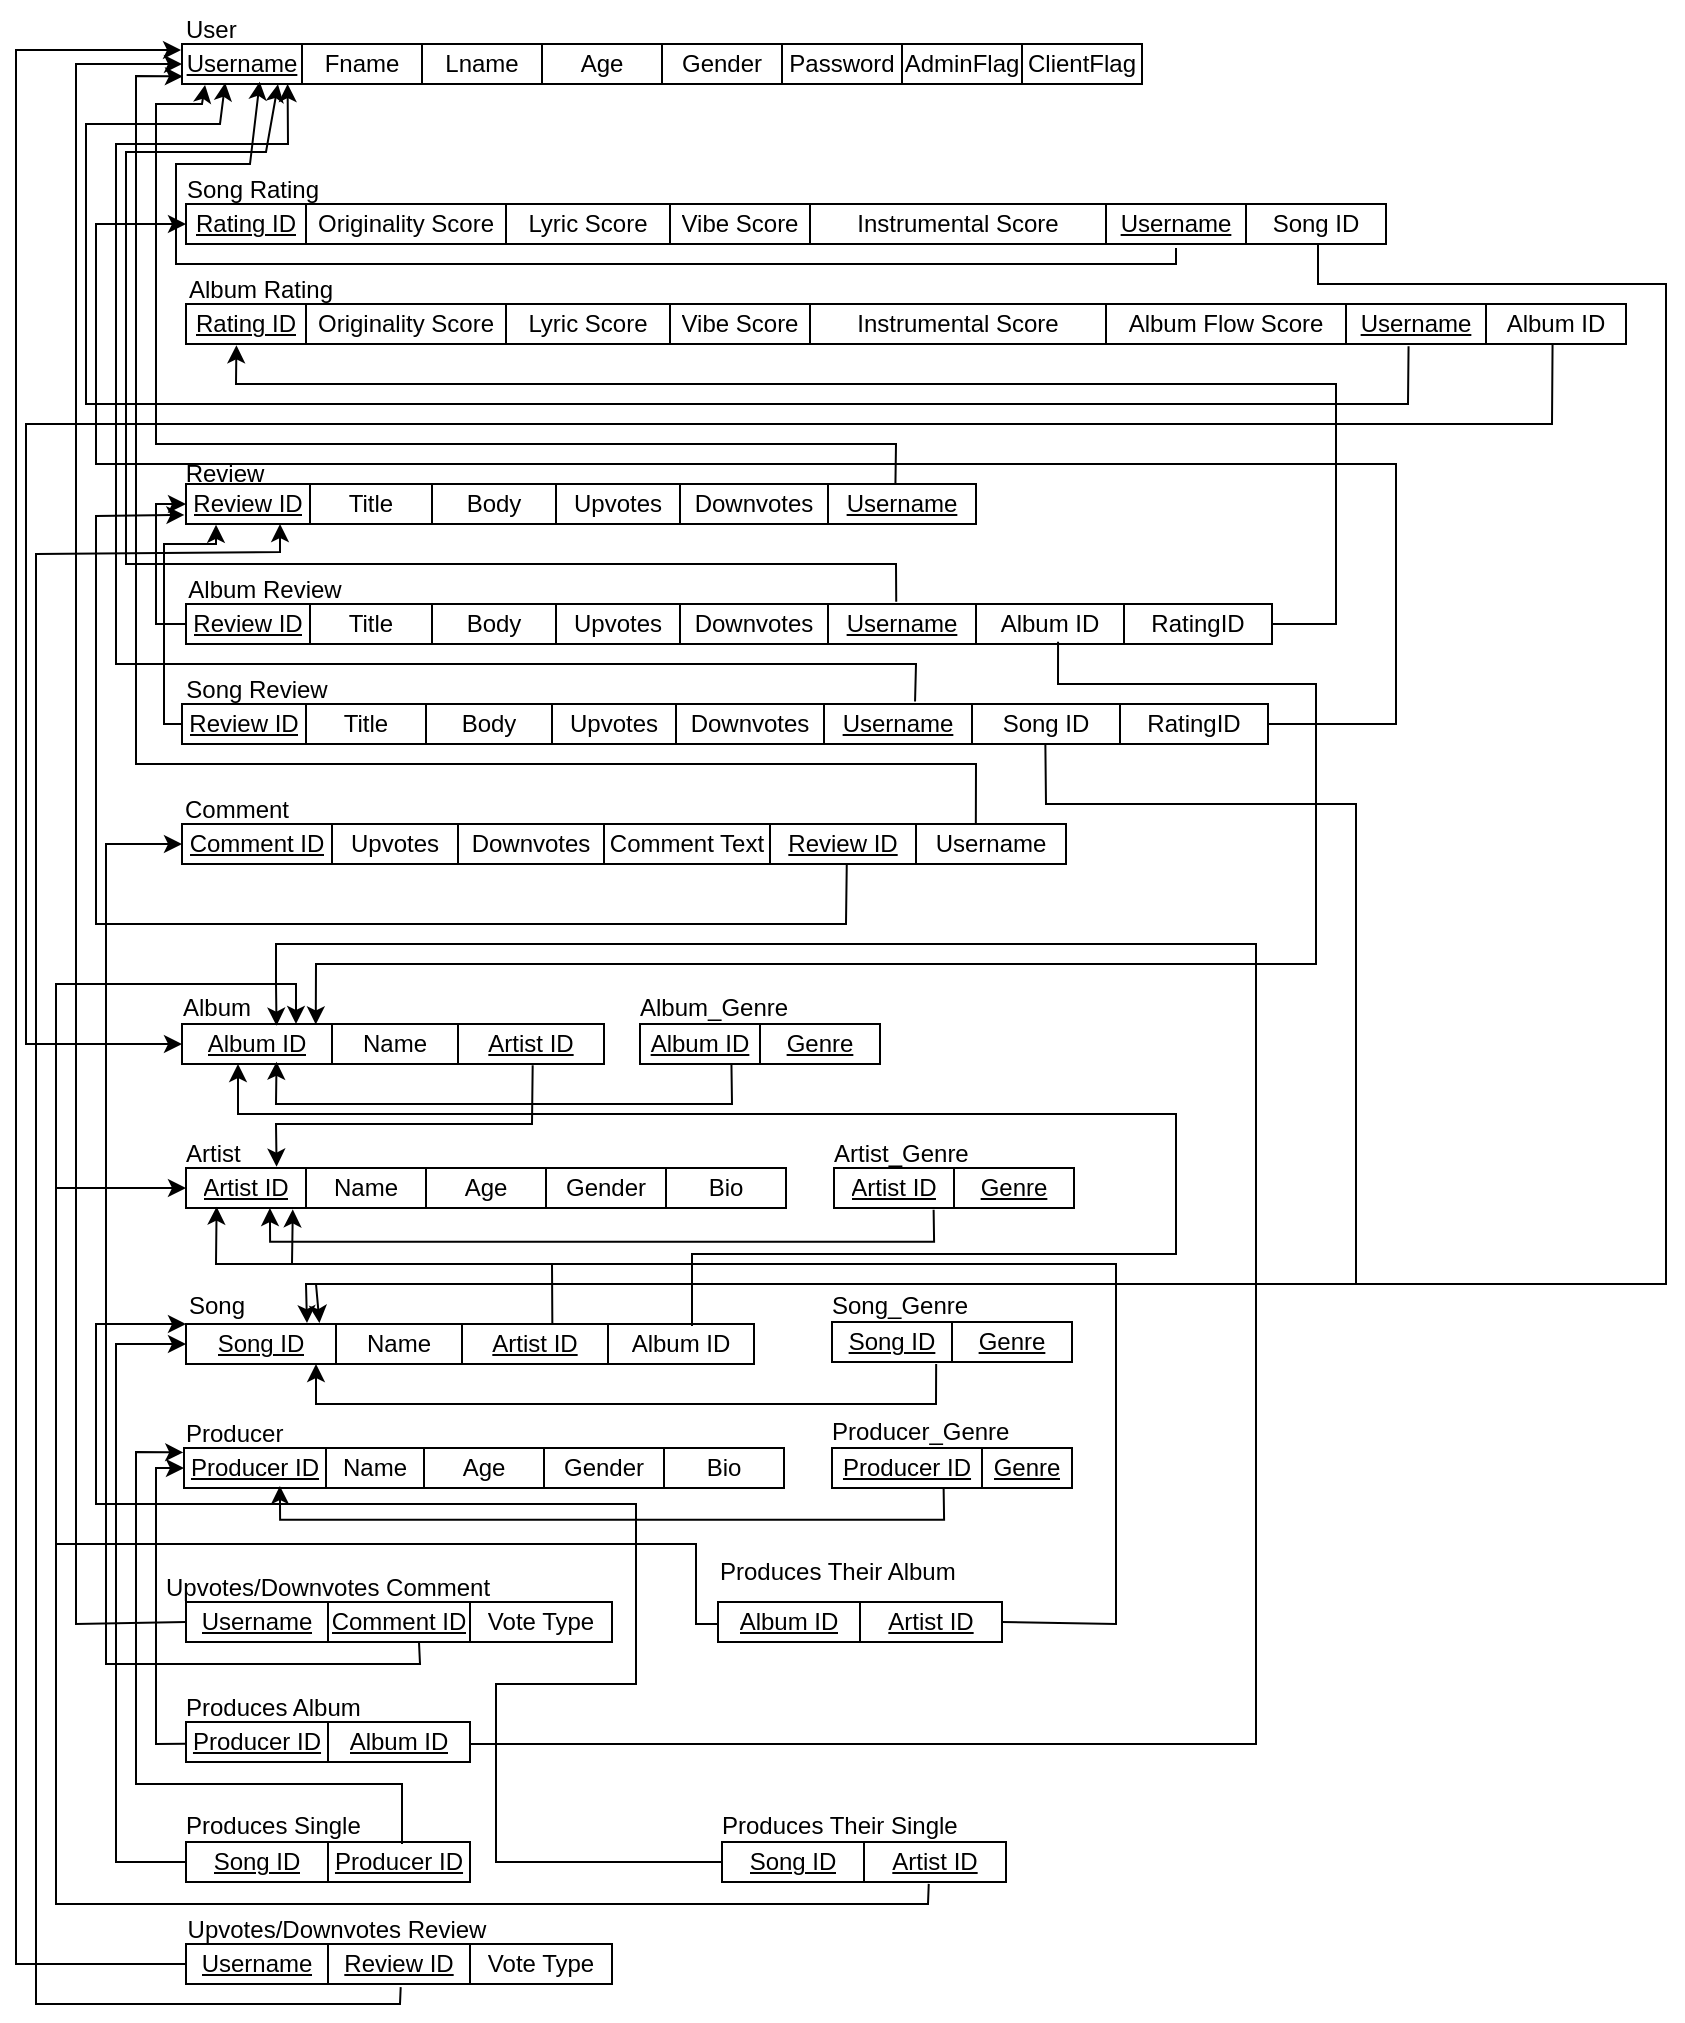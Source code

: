 <mxfile version="22.0.8" type="google">
  <diagram name="Page-1" id="DB03AGHDjhM6YVXL5qPy">
    <mxGraphModel grid="1" page="1" gridSize="10" guides="1" tooltips="1" connect="1" arrows="1" fold="1" pageScale="1" pageWidth="850" pageHeight="1100" math="0" shadow="0">
      <root>
        <mxCell id="0" />
        <mxCell id="1" parent="0" />
        <mxCell id="ljVb3_Cuu5B8RGBBvRsg-8" value="" style="group" connectable="0" vertex="1" parent="1">
          <mxGeometry x="85" y="653" width="190" height="40" as="geometry" />
        </mxCell>
        <mxCell id="ljVb3_Cuu5B8RGBBvRsg-23" value="Artist" style="text;html=1;align=left;verticalAlign=middle;resizable=0;points=[];autosize=1;strokeColor=none;fillColor=none;" vertex="1" parent="ljVb3_Cuu5B8RGBBvRsg-8">
          <mxGeometry x="8" y="-3" width="50" height="30" as="geometry" />
        </mxCell>
        <mxCell id="f8DO7Mmtz-OQgVnMJp8k-1" value="" style="group" connectable="0" vertex="1" parent="1">
          <mxGeometry x="85" y="652" width="190" height="40" as="geometry" />
        </mxCell>
        <mxCell id="f8DO7Mmtz-OQgVnMJp8k-2" value="" style="shape=table;startSize=0;container=1;collapsible=0;childLayout=tableLayout;swimlaneLine=1;" vertex="1" parent="f8DO7Mmtz-OQgVnMJp8k-1">
          <mxGeometry x="10" y="20" width="300" height="20" as="geometry" />
        </mxCell>
        <mxCell id="f8DO7Mmtz-OQgVnMJp8k-3" value="" style="shape=tableRow;horizontal=0;startSize=0;swimlaneHead=0;swimlaneBody=0;strokeColor=inherit;top=0;left=0;bottom=0;right=0;collapsible=0;dropTarget=0;fillColor=none;points=[[0,0.5],[1,0.5]];portConstraint=eastwest;" vertex="1" parent="f8DO7Mmtz-OQgVnMJp8k-2">
          <mxGeometry width="300" height="20" as="geometry" />
        </mxCell>
        <mxCell id="f8DO7Mmtz-OQgVnMJp8k-4" value="&lt;u&gt;Artist ID&lt;/u&gt;" style="shape=partialRectangle;html=1;whiteSpace=wrap;connectable=0;strokeColor=inherit;overflow=hidden;fillColor=none;top=0;left=0;bottom=0;right=0;pointerEvents=1;" vertex="1" parent="f8DO7Mmtz-OQgVnMJp8k-3">
          <mxGeometry width="60" height="20" as="geometry">
            <mxRectangle width="60" height="20" as="alternateBounds" />
          </mxGeometry>
        </mxCell>
        <mxCell id="f8DO7Mmtz-OQgVnMJp8k-5" value="Name" style="shape=partialRectangle;html=1;whiteSpace=wrap;connectable=0;strokeColor=inherit;overflow=hidden;fillColor=none;top=0;left=0;bottom=0;right=0;pointerEvents=1;" vertex="1" parent="f8DO7Mmtz-OQgVnMJp8k-3">
          <mxGeometry x="60" width="60" height="20" as="geometry">
            <mxRectangle width="60" height="20" as="alternateBounds" />
          </mxGeometry>
        </mxCell>
        <mxCell id="f8DO7Mmtz-OQgVnMJp8k-6" value="Age" style="shape=partialRectangle;html=1;whiteSpace=wrap;connectable=0;strokeColor=inherit;overflow=hidden;fillColor=none;top=0;left=0;bottom=0;right=0;pointerEvents=1;" vertex="1" parent="f8DO7Mmtz-OQgVnMJp8k-3">
          <mxGeometry x="120" width="60" height="20" as="geometry">
            <mxRectangle width="60" height="20" as="alternateBounds" />
          </mxGeometry>
        </mxCell>
        <mxCell id="f8DO7Mmtz-OQgVnMJp8k-7" value="Gender" style="shape=partialRectangle;html=1;whiteSpace=wrap;connectable=0;strokeColor=inherit;overflow=hidden;fillColor=none;top=0;left=0;bottom=0;right=0;pointerEvents=1;" vertex="1" parent="f8DO7Mmtz-OQgVnMJp8k-3">
          <mxGeometry x="180" width="60" height="20" as="geometry">
            <mxRectangle width="60" height="20" as="alternateBounds" />
          </mxGeometry>
        </mxCell>
        <mxCell id="f8DO7Mmtz-OQgVnMJp8k-8" value="Bio" style="shape=partialRectangle;html=1;whiteSpace=wrap;connectable=0;strokeColor=inherit;overflow=hidden;fillColor=none;top=0;left=0;bottom=0;right=0;pointerEvents=1;" vertex="1" parent="f8DO7Mmtz-OQgVnMJp8k-3">
          <mxGeometry x="240" width="60" height="20" as="geometry">
            <mxRectangle width="60" height="20" as="alternateBounds" />
          </mxGeometry>
        </mxCell>
        <mxCell id="f8DO7Mmtz-OQgVnMJp8k-16" value="User" style="text;html=1;align=left;verticalAlign=middle;resizable=0;points=[];autosize=1;strokeColor=none;fillColor=none;" vertex="1" parent="1">
          <mxGeometry x="93" y="88" width="50" height="30" as="geometry" />
        </mxCell>
        <mxCell id="ljVb3_Cuu5B8RGBBvRsg-9" value="" style="shape=table;startSize=0;container=1;collapsible=0;childLayout=tableLayout;swimlaneLine=1;" vertex="1" parent="1">
          <mxGeometry x="93" y="110" width="480" height="20" as="geometry" />
        </mxCell>
        <mxCell id="ljVb3_Cuu5B8RGBBvRsg-10" value="" style="shape=tableRow;horizontal=0;startSize=0;swimlaneHead=0;swimlaneBody=0;strokeColor=inherit;top=0;left=0;bottom=0;right=0;collapsible=0;dropTarget=0;fillColor=none;points=[[0,0.5],[1,0.5]];portConstraint=eastwest;" vertex="1" parent="ljVb3_Cuu5B8RGBBvRsg-9">
          <mxGeometry width="480" height="20" as="geometry" />
        </mxCell>
        <mxCell id="ljVb3_Cuu5B8RGBBvRsg-11" value="&lt;u&gt;Username&lt;/u&gt;" style="shape=partialRectangle;html=1;whiteSpace=wrap;connectable=0;strokeColor=inherit;overflow=hidden;fillColor=none;top=0;left=0;bottom=0;right=0;pointerEvents=1;" vertex="1" parent="ljVb3_Cuu5B8RGBBvRsg-10">
          <mxGeometry width="60" height="20" as="geometry">
            <mxRectangle width="60" height="20" as="alternateBounds" />
          </mxGeometry>
        </mxCell>
        <mxCell id="ljVb3_Cuu5B8RGBBvRsg-12" value="Fname" style="shape=partialRectangle;html=1;whiteSpace=wrap;connectable=0;strokeColor=inherit;overflow=hidden;fillColor=none;top=0;left=0;bottom=0;right=0;pointerEvents=1;" vertex="1" parent="ljVb3_Cuu5B8RGBBvRsg-10">
          <mxGeometry x="60" width="60" height="20" as="geometry">
            <mxRectangle width="60" height="20" as="alternateBounds" />
          </mxGeometry>
        </mxCell>
        <mxCell id="VfF2mMgJOJkq_536G33M-2" value="Lname" style="shape=partialRectangle;html=1;whiteSpace=wrap;connectable=0;strokeColor=inherit;overflow=hidden;fillColor=none;top=0;left=0;bottom=0;right=0;pointerEvents=1;" vertex="1" parent="ljVb3_Cuu5B8RGBBvRsg-10">
          <mxGeometry x="120" width="60" height="20" as="geometry">
            <mxRectangle width="60" height="20" as="alternateBounds" />
          </mxGeometry>
        </mxCell>
        <mxCell id="ljVb3_Cuu5B8RGBBvRsg-13" value="Age" style="shape=partialRectangle;html=1;whiteSpace=wrap;connectable=0;strokeColor=inherit;overflow=hidden;fillColor=none;top=0;left=0;bottom=0;right=0;pointerEvents=1;" vertex="1" parent="ljVb3_Cuu5B8RGBBvRsg-10">
          <mxGeometry x="180" width="60" height="20" as="geometry">
            <mxRectangle width="60" height="20" as="alternateBounds" />
          </mxGeometry>
        </mxCell>
        <mxCell id="ljVb3_Cuu5B8RGBBvRsg-14" value="Gender" style="shape=partialRectangle;html=1;whiteSpace=wrap;connectable=0;strokeColor=inherit;overflow=hidden;fillColor=none;top=0;left=0;bottom=0;right=0;pointerEvents=1;" vertex="1" parent="ljVb3_Cuu5B8RGBBvRsg-10">
          <mxGeometry x="240" width="60" height="20" as="geometry">
            <mxRectangle width="60" height="20" as="alternateBounds" />
          </mxGeometry>
        </mxCell>
        <mxCell id="ljVb3_Cuu5B8RGBBvRsg-15" value="Password" style="shape=partialRectangle;html=1;whiteSpace=wrap;connectable=0;strokeColor=inherit;overflow=hidden;fillColor=none;top=0;left=0;bottom=0;right=0;pointerEvents=1;" vertex="1" parent="ljVb3_Cuu5B8RGBBvRsg-10">
          <mxGeometry x="300" width="60" height="20" as="geometry">
            <mxRectangle width="60" height="20" as="alternateBounds" />
          </mxGeometry>
        </mxCell>
        <mxCell id="ljVb3_Cuu5B8RGBBvRsg-16" value="AdminFlag" style="shape=partialRectangle;html=1;whiteSpace=wrap;connectable=0;strokeColor=inherit;overflow=hidden;fillColor=none;top=0;left=0;bottom=0;right=0;pointerEvents=1;" vertex="1" parent="ljVb3_Cuu5B8RGBBvRsg-10">
          <mxGeometry x="360" width="60" height="20" as="geometry">
            <mxRectangle width="60" height="20" as="alternateBounds" />
          </mxGeometry>
        </mxCell>
        <mxCell id="ljVb3_Cuu5B8RGBBvRsg-17" value="ClientFlag" style="shape=partialRectangle;html=1;whiteSpace=wrap;connectable=0;strokeColor=inherit;overflow=hidden;fillColor=none;top=0;left=0;bottom=0;right=0;pointerEvents=1;" vertex="1" parent="ljVb3_Cuu5B8RGBBvRsg-10">
          <mxGeometry x="420" width="60" height="20" as="geometry">
            <mxRectangle width="60" height="20" as="alternateBounds" />
          </mxGeometry>
        </mxCell>
        <mxCell id="CFxeT3Bh_3nWk0Ns5FCH-1" value="" style="shape=table;startSize=0;container=1;collapsible=0;childLayout=tableLayout;" vertex="1" parent="1">
          <mxGeometry x="95" y="240" width="720" height="20" as="geometry" />
        </mxCell>
        <mxCell id="CFxeT3Bh_3nWk0Ns5FCH-2" value="" style="shape=tableRow;horizontal=0;startSize=0;swimlaneHead=0;swimlaneBody=0;strokeColor=inherit;top=0;left=0;bottom=0;right=0;collapsible=0;dropTarget=0;fillColor=none;points=[[0,0.5],[1,0.5]];portConstraint=eastwest;" vertex="1" parent="CFxeT3Bh_3nWk0Ns5FCH-1">
          <mxGeometry width="720" height="20" as="geometry" />
        </mxCell>
        <mxCell id="CFxeT3Bh_3nWk0Ns5FCH-3" value="&lt;u&gt;Rating ID&lt;/u&gt;" style="shape=partialRectangle;html=1;whiteSpace=wrap;connectable=0;strokeColor=inherit;overflow=hidden;fillColor=none;top=0;left=0;bottom=0;right=0;pointerEvents=1;" vertex="1" parent="CFxeT3Bh_3nWk0Ns5FCH-2">
          <mxGeometry width="60" height="20" as="geometry">
            <mxRectangle width="60" height="20" as="alternateBounds" />
          </mxGeometry>
        </mxCell>
        <mxCell id="CFxeT3Bh_3nWk0Ns5FCH-4" value="Originality Score" style="shape=partialRectangle;html=1;whiteSpace=wrap;connectable=0;strokeColor=inherit;overflow=hidden;fillColor=none;top=0;left=0;bottom=0;right=0;pointerEvents=1;" vertex="1" parent="CFxeT3Bh_3nWk0Ns5FCH-2">
          <mxGeometry x="60" width="100" height="20" as="geometry">
            <mxRectangle width="100" height="20" as="alternateBounds" />
          </mxGeometry>
        </mxCell>
        <mxCell id="CFxeT3Bh_3nWk0Ns5FCH-5" value="Lyric Score" style="shape=partialRectangle;html=1;whiteSpace=wrap;connectable=0;strokeColor=inherit;overflow=hidden;fillColor=none;top=0;left=0;bottom=0;right=0;pointerEvents=1;" vertex="1" parent="CFxeT3Bh_3nWk0Ns5FCH-2">
          <mxGeometry x="160" width="82" height="20" as="geometry">
            <mxRectangle width="82" height="20" as="alternateBounds" />
          </mxGeometry>
        </mxCell>
        <mxCell id="CFxeT3Bh_3nWk0Ns5FCH-6" value="Vibe Score" style="shape=partialRectangle;html=1;whiteSpace=wrap;connectable=0;strokeColor=inherit;overflow=hidden;fillColor=none;top=0;left=0;bottom=0;right=0;pointerEvents=1;" vertex="1" parent="CFxeT3Bh_3nWk0Ns5FCH-2">
          <mxGeometry x="242" width="70" height="20" as="geometry">
            <mxRectangle width="70" height="20" as="alternateBounds" />
          </mxGeometry>
        </mxCell>
        <mxCell id="CFxeT3Bh_3nWk0Ns5FCH-7" value="Instrumental Score" style="shape=partialRectangle;html=1;whiteSpace=wrap;connectable=0;strokeColor=inherit;overflow=hidden;fillColor=none;top=0;left=0;bottom=0;right=0;pointerEvents=1;" vertex="1" parent="CFxeT3Bh_3nWk0Ns5FCH-2">
          <mxGeometry x="312" width="148" height="20" as="geometry">
            <mxRectangle width="148" height="20" as="alternateBounds" />
          </mxGeometry>
        </mxCell>
        <mxCell id="CFxeT3Bh_3nWk0Ns5FCH-8" value="Album Flow Score" style="shape=partialRectangle;html=1;whiteSpace=wrap;connectable=0;strokeColor=inherit;overflow=hidden;fillColor=none;top=0;left=0;bottom=0;right=0;pointerEvents=1;" vertex="1" parent="CFxeT3Bh_3nWk0Ns5FCH-2">
          <mxGeometry x="460" width="120" height="20" as="geometry">
            <mxRectangle width="120" height="20" as="alternateBounds" />
          </mxGeometry>
        </mxCell>
        <mxCell id="CFxeT3Bh_3nWk0Ns5FCH-10" value="&lt;u&gt;Username&lt;/u&gt;" style="shape=partialRectangle;html=1;whiteSpace=wrap;connectable=0;strokeColor=inherit;overflow=hidden;fillColor=none;top=0;left=0;bottom=0;right=0;pointerEvents=1;" vertex="1" parent="CFxeT3Bh_3nWk0Ns5FCH-2">
          <mxGeometry x="580" width="70" height="20" as="geometry">
            <mxRectangle width="70" height="20" as="alternateBounds" />
          </mxGeometry>
        </mxCell>
        <mxCell id="CFxeT3Bh_3nWk0Ns5FCH-11" value="&lt;span&gt;Album ID&lt;/span&gt;" style="shape=partialRectangle;html=1;whiteSpace=wrap;connectable=0;strokeColor=inherit;overflow=hidden;fillColor=none;top=0;left=0;bottom=0;right=0;pointerEvents=1;fontStyle=0" vertex="1" parent="CFxeT3Bh_3nWk0Ns5FCH-2">
          <mxGeometry x="650" width="70" height="20" as="geometry">
            <mxRectangle width="70" height="20" as="alternateBounds" />
          </mxGeometry>
        </mxCell>
        <mxCell id="CFxeT3Bh_3nWk0Ns5FCH-9" value="Album Rating" style="text;html=1;align=center;verticalAlign=middle;resizable=0;points=[];autosize=1;strokeColor=none;fillColor=none;" vertex="1" parent="1">
          <mxGeometry x="82" y="218" width="100" height="30" as="geometry" />
        </mxCell>
        <mxCell id="f8DO7Mmtz-OQgVnMJp8k-17" value="Album Review" style="text;html=1;align=center;verticalAlign=middle;resizable=0;points=[];autosize=1;strokeColor=none;fillColor=none;" vertex="1" parent="1">
          <mxGeometry x="84" y="368" width="100" height="30" as="geometry" />
        </mxCell>
        <mxCell id="f8DO7Mmtz-OQgVnMJp8k-25" value="" style="shape=table;startSize=0;container=1;collapsible=0;childLayout=tableLayout;swimlaneLine=1;" vertex="1" parent="1">
          <mxGeometry x="95" y="390" width="543" height="20" as="geometry" />
        </mxCell>
        <mxCell id="f8DO7Mmtz-OQgVnMJp8k-26" value="" style="shape=tableRow;horizontal=0;startSize=0;swimlaneHead=0;swimlaneBody=0;strokeColor=inherit;top=0;left=0;bottom=0;right=0;collapsible=0;dropTarget=0;fillColor=none;points=[[0,0.5],[1,0.5]];portConstraint=eastwest;" vertex="1" parent="f8DO7Mmtz-OQgVnMJp8k-25">
          <mxGeometry width="543" height="20" as="geometry" />
        </mxCell>
        <mxCell id="f8DO7Mmtz-OQgVnMJp8k-27" value="&lt;u&gt;Review ID&lt;/u&gt;" style="shape=partialRectangle;html=1;whiteSpace=wrap;connectable=0;strokeColor=inherit;overflow=hidden;fillColor=none;top=0;left=0;bottom=0;right=0;pointerEvents=1;" vertex="1" parent="f8DO7Mmtz-OQgVnMJp8k-26">
          <mxGeometry width="62" height="20" as="geometry">
            <mxRectangle width="62" height="20" as="alternateBounds" />
          </mxGeometry>
        </mxCell>
        <mxCell id="f8DO7Mmtz-OQgVnMJp8k-28" value="Title" style="shape=partialRectangle;html=1;whiteSpace=wrap;connectable=0;strokeColor=inherit;overflow=hidden;fillColor=none;top=0;left=0;bottom=0;right=0;pointerEvents=1;" vertex="1" parent="f8DO7Mmtz-OQgVnMJp8k-26">
          <mxGeometry x="62" width="61" height="20" as="geometry">
            <mxRectangle width="61" height="20" as="alternateBounds" />
          </mxGeometry>
        </mxCell>
        <mxCell id="f8DO7Mmtz-OQgVnMJp8k-29" value="Body" style="shape=partialRectangle;html=1;whiteSpace=wrap;connectable=0;strokeColor=inherit;overflow=hidden;fillColor=none;top=0;left=0;bottom=0;right=0;pointerEvents=1;" vertex="1" parent="f8DO7Mmtz-OQgVnMJp8k-26">
          <mxGeometry x="123" width="62" height="20" as="geometry">
            <mxRectangle width="62" height="20" as="alternateBounds" />
          </mxGeometry>
        </mxCell>
        <mxCell id="f8DO7Mmtz-OQgVnMJp8k-30" value="Upvotes" style="shape=partialRectangle;html=1;whiteSpace=wrap;connectable=0;strokeColor=inherit;overflow=hidden;fillColor=none;top=0;left=0;bottom=0;right=0;pointerEvents=1;" vertex="1" parent="f8DO7Mmtz-OQgVnMJp8k-26">
          <mxGeometry x="185" width="62" height="20" as="geometry">
            <mxRectangle width="62" height="20" as="alternateBounds" />
          </mxGeometry>
        </mxCell>
        <mxCell id="f8DO7Mmtz-OQgVnMJp8k-31" value="Downvotes" style="shape=partialRectangle;html=1;whiteSpace=wrap;connectable=0;strokeColor=inherit;overflow=hidden;fillColor=none;top=0;left=0;bottom=0;right=0;pointerEvents=1;" vertex="1" parent="f8DO7Mmtz-OQgVnMJp8k-26">
          <mxGeometry x="247" width="74" height="20" as="geometry">
            <mxRectangle width="74" height="20" as="alternateBounds" />
          </mxGeometry>
        </mxCell>
        <mxCell id="f8DO7Mmtz-OQgVnMJp8k-48" value="Username" style="shape=partialRectangle;html=1;whiteSpace=wrap;connectable=0;strokeColor=inherit;overflow=hidden;fillColor=none;top=0;left=0;bottom=0;right=0;pointerEvents=1;fontStyle=4" vertex="1" parent="f8DO7Mmtz-OQgVnMJp8k-26">
          <mxGeometry x="321" width="74" height="20" as="geometry">
            <mxRectangle width="74" height="20" as="alternateBounds" />
          </mxGeometry>
        </mxCell>
        <mxCell id="ljVb3_Cuu5B8RGBBvRsg-159" value="Album ID" style="shape=partialRectangle;html=1;whiteSpace=wrap;connectable=0;strokeColor=inherit;overflow=hidden;fillColor=none;top=0;left=0;bottom=0;right=0;pointerEvents=1;fontStyle=0" vertex="1" parent="f8DO7Mmtz-OQgVnMJp8k-26">
          <mxGeometry x="395" width="74" height="20" as="geometry">
            <mxRectangle width="74" height="20" as="alternateBounds" />
          </mxGeometry>
        </mxCell>
        <mxCell id="CFxeT3Bh_3nWk0Ns5FCH-47" value="RatingID" style="shape=partialRectangle;html=1;whiteSpace=wrap;connectable=0;strokeColor=inherit;overflow=hidden;fillColor=none;top=0;left=0;bottom=0;right=0;pointerEvents=1;fontStyle=0" vertex="1" parent="f8DO7Mmtz-OQgVnMJp8k-26">
          <mxGeometry x="469" width="74" height="20" as="geometry">
            <mxRectangle width="74" height="20" as="alternateBounds" />
          </mxGeometry>
        </mxCell>
        <mxCell id="ljVb3_Cuu5B8RGBBvRsg-73" value="" style="shape=table;startSize=0;container=1;collapsible=0;childLayout=tableLayout;swimlaneLine=1;" vertex="1" parent="1">
          <mxGeometry x="419" y="672" width="120" height="20" as="geometry" />
        </mxCell>
        <mxCell id="ljVb3_Cuu5B8RGBBvRsg-74" value="" style="shape=tableRow;horizontal=0;startSize=0;swimlaneHead=0;swimlaneBody=0;strokeColor=inherit;top=0;left=0;bottom=0;right=0;collapsible=0;dropTarget=0;fillColor=none;points=[[0,0.5],[1,0.5]];portConstraint=eastwest;" vertex="1" parent="ljVb3_Cuu5B8RGBBvRsg-73">
          <mxGeometry width="120" height="20" as="geometry" />
        </mxCell>
        <mxCell id="ljVb3_Cuu5B8RGBBvRsg-75" value="&lt;u&gt;Artist ID&lt;/u&gt;" style="shape=partialRectangle;html=1;whiteSpace=wrap;connectable=0;strokeColor=inherit;overflow=hidden;fillColor=none;top=0;left=0;bottom=0;right=0;pointerEvents=1;" vertex="1" parent="ljVb3_Cuu5B8RGBBvRsg-74">
          <mxGeometry width="60" height="20" as="geometry">
            <mxRectangle width="60" height="20" as="alternateBounds" />
          </mxGeometry>
        </mxCell>
        <mxCell id="ljVb3_Cuu5B8RGBBvRsg-76" value="Genre" style="shape=partialRectangle;html=1;whiteSpace=wrap;connectable=0;strokeColor=inherit;overflow=hidden;fillColor=none;top=0;left=0;bottom=0;right=0;pointerEvents=1;fontStyle=4" vertex="1" parent="ljVb3_Cuu5B8RGBBvRsg-74">
          <mxGeometry x="60" width="60" height="20" as="geometry">
            <mxRectangle width="60" height="20" as="alternateBounds" />
          </mxGeometry>
        </mxCell>
        <mxCell id="ljVb3_Cuu5B8RGBBvRsg-71" value="Artist_Genre" style="text;html=1;align=left;verticalAlign=middle;resizable=0;points=[];autosize=1;strokeColor=none;fillColor=none;" vertex="1" parent="1">
          <mxGeometry x="417" y="650" width="90" height="30" as="geometry" />
        </mxCell>
        <mxCell id="CFxeT3Bh_3nWk0Ns5FCH-12" value="" style="endArrow=classic;html=1;rounded=0;exitX=0.849;exitY=1.059;exitDx=0;exitDy=0;exitPerimeter=0;entryX=0.045;entryY=0.971;entryDx=0;entryDy=0;entryPerimeter=0;" edge="1" parent="1" source="CFxeT3Bh_3nWk0Ns5FCH-2" target="ljVb3_Cuu5B8RGBBvRsg-10">
          <mxGeometry width="50" height="50" relative="1" as="geometry">
            <mxPoint x="445" y="320" as="sourcePoint" />
            <mxPoint x="495" y="270" as="targetPoint" />
            <Array as="points">
              <mxPoint x="706" y="290" />
              <mxPoint x="45" y="290" />
              <mxPoint x="45" y="150" />
              <mxPoint x="112" y="150" />
            </Array>
          </mxGeometry>
        </mxCell>
        <mxCell id="f8DO7Mmtz-OQgVnMJp8k-35" value="" style="shape=table;startSize=0;container=1;collapsible=0;childLayout=tableLayout;swimlaneLine=1;" vertex="1" parent="1">
          <mxGeometry x="93" y="440" width="543" height="20" as="geometry" />
        </mxCell>
        <mxCell id="f8DO7Mmtz-OQgVnMJp8k-36" value="" style="shape=tableRow;horizontal=0;startSize=0;swimlaneHead=0;swimlaneBody=0;strokeColor=inherit;top=0;left=0;bottom=0;right=0;collapsible=0;dropTarget=0;fillColor=none;points=[[0,0.5],[1,0.5]];portConstraint=eastwest;" vertex="1" parent="f8DO7Mmtz-OQgVnMJp8k-35">
          <mxGeometry width="543" height="20" as="geometry" />
        </mxCell>
        <mxCell id="f8DO7Mmtz-OQgVnMJp8k-37" value="&lt;u&gt;Review ID&lt;/u&gt;" style="shape=partialRectangle;html=1;whiteSpace=wrap;connectable=0;strokeColor=inherit;overflow=hidden;fillColor=none;top=0;left=0;bottom=0;right=0;pointerEvents=1;" vertex="1" parent="f8DO7Mmtz-OQgVnMJp8k-36">
          <mxGeometry width="62" height="20" as="geometry">
            <mxRectangle width="62" height="20" as="alternateBounds" />
          </mxGeometry>
        </mxCell>
        <mxCell id="f8DO7Mmtz-OQgVnMJp8k-38" value="Title" style="shape=partialRectangle;html=1;whiteSpace=wrap;connectable=0;strokeColor=inherit;overflow=hidden;fillColor=none;top=0;left=0;bottom=0;right=0;pointerEvents=1;" vertex="1" parent="f8DO7Mmtz-OQgVnMJp8k-36">
          <mxGeometry x="62" width="60" height="20" as="geometry">
            <mxRectangle width="60" height="20" as="alternateBounds" />
          </mxGeometry>
        </mxCell>
        <mxCell id="f8DO7Mmtz-OQgVnMJp8k-39" value="Body" style="shape=partialRectangle;html=1;whiteSpace=wrap;connectable=0;strokeColor=inherit;overflow=hidden;fillColor=none;top=0;left=0;bottom=0;right=0;pointerEvents=1;" vertex="1" parent="f8DO7Mmtz-OQgVnMJp8k-36">
          <mxGeometry x="122" width="63" height="20" as="geometry">
            <mxRectangle width="63" height="20" as="alternateBounds" />
          </mxGeometry>
        </mxCell>
        <mxCell id="f8DO7Mmtz-OQgVnMJp8k-40" value="Upvotes" style="shape=partialRectangle;html=1;whiteSpace=wrap;connectable=0;strokeColor=inherit;overflow=hidden;fillColor=none;top=0;left=0;bottom=0;right=0;pointerEvents=1;" vertex="1" parent="f8DO7Mmtz-OQgVnMJp8k-36">
          <mxGeometry x="185" width="62" height="20" as="geometry">
            <mxRectangle width="62" height="20" as="alternateBounds" />
          </mxGeometry>
        </mxCell>
        <mxCell id="f8DO7Mmtz-OQgVnMJp8k-41" value="Downvotes" style="shape=partialRectangle;html=1;whiteSpace=wrap;connectable=0;strokeColor=inherit;overflow=hidden;fillColor=none;top=0;left=0;bottom=0;right=0;pointerEvents=1;" vertex="1" parent="f8DO7Mmtz-OQgVnMJp8k-36">
          <mxGeometry x="247" width="74" height="20" as="geometry">
            <mxRectangle width="74" height="20" as="alternateBounds" />
          </mxGeometry>
        </mxCell>
        <mxCell id="f8DO7Mmtz-OQgVnMJp8k-49" value="Username" style="shape=partialRectangle;html=1;whiteSpace=wrap;connectable=0;strokeColor=inherit;overflow=hidden;fillColor=none;top=0;left=0;bottom=0;right=0;pointerEvents=1;fontStyle=4" vertex="1" parent="f8DO7Mmtz-OQgVnMJp8k-36">
          <mxGeometry x="321" width="74" height="20" as="geometry">
            <mxRectangle width="74" height="20" as="alternateBounds" />
          </mxGeometry>
        </mxCell>
        <mxCell id="ljVb3_Cuu5B8RGBBvRsg-160" value="Song ID" style="shape=partialRectangle;html=1;whiteSpace=wrap;connectable=0;strokeColor=inherit;overflow=hidden;fillColor=none;top=0;left=0;bottom=0;right=0;pointerEvents=1;fontStyle=0" vertex="1" parent="f8DO7Mmtz-OQgVnMJp8k-36">
          <mxGeometry x="395" width="74" height="20" as="geometry">
            <mxRectangle width="74" height="20" as="alternateBounds" />
          </mxGeometry>
        </mxCell>
        <mxCell id="CFxeT3Bh_3nWk0Ns5FCH-49" value="RatingID" style="shape=partialRectangle;html=1;whiteSpace=wrap;connectable=0;strokeColor=inherit;overflow=hidden;fillColor=none;top=0;left=0;bottom=0;right=0;pointerEvents=1;fontStyle=0" vertex="1" parent="f8DO7Mmtz-OQgVnMJp8k-36">
          <mxGeometry x="469" width="74" height="20" as="geometry">
            <mxRectangle width="74" height="20" as="alternateBounds" />
          </mxGeometry>
        </mxCell>
        <mxCell id="f8DO7Mmtz-OQgVnMJp8k-34" value="Song Review" style="text;html=1;align=center;verticalAlign=middle;resizable=0;points=[];autosize=1;strokeColor=none;fillColor=none;" vertex="1" parent="1">
          <mxGeometry x="85" y="418" width="90" height="30" as="geometry" />
        </mxCell>
        <mxCell id="f8DO7Mmtz-OQgVnMJp8k-50" value="Song Rating" style="text;html=1;align=center;verticalAlign=middle;resizable=0;points=[];autosize=1;strokeColor=none;fillColor=none;" vertex="1" parent="1">
          <mxGeometry x="83" y="168" width="90" height="30" as="geometry" />
        </mxCell>
        <mxCell id="f8DO7Mmtz-OQgVnMJp8k-51" value="" style="shape=table;startSize=0;container=1;collapsible=0;childLayout=tableLayout;" vertex="1" parent="1">
          <mxGeometry x="95" y="190" width="600" height="20" as="geometry" />
        </mxCell>
        <mxCell id="f8DO7Mmtz-OQgVnMJp8k-52" value="" style="shape=tableRow;horizontal=0;startSize=0;swimlaneHead=0;swimlaneBody=0;strokeColor=inherit;top=0;left=0;bottom=0;right=0;collapsible=0;dropTarget=0;fillColor=none;points=[[0,0.5],[1,0.5]];portConstraint=eastwest;" vertex="1" parent="f8DO7Mmtz-OQgVnMJp8k-51">
          <mxGeometry width="600" height="20" as="geometry" />
        </mxCell>
        <mxCell id="f8DO7Mmtz-OQgVnMJp8k-53" value="&lt;u&gt;Rating ID&lt;/u&gt;" style="shape=partialRectangle;html=1;whiteSpace=wrap;connectable=0;strokeColor=inherit;overflow=hidden;fillColor=none;top=0;left=0;bottom=0;right=0;pointerEvents=1;" vertex="1" parent="f8DO7Mmtz-OQgVnMJp8k-52">
          <mxGeometry width="60" height="20" as="geometry">
            <mxRectangle width="60" height="20" as="alternateBounds" />
          </mxGeometry>
        </mxCell>
        <mxCell id="f8DO7Mmtz-OQgVnMJp8k-54" value="Originality Score" style="shape=partialRectangle;html=1;whiteSpace=wrap;connectable=0;strokeColor=inherit;overflow=hidden;fillColor=none;top=0;left=0;bottom=0;right=0;pointerEvents=1;" vertex="1" parent="f8DO7Mmtz-OQgVnMJp8k-52">
          <mxGeometry x="60" width="100" height="20" as="geometry">
            <mxRectangle width="100" height="20" as="alternateBounds" />
          </mxGeometry>
        </mxCell>
        <mxCell id="f8DO7Mmtz-OQgVnMJp8k-55" value="Lyric Score" style="shape=partialRectangle;html=1;whiteSpace=wrap;connectable=0;strokeColor=inherit;overflow=hidden;fillColor=none;top=0;left=0;bottom=0;right=0;pointerEvents=1;" vertex="1" parent="f8DO7Mmtz-OQgVnMJp8k-52">
          <mxGeometry x="160" width="82" height="20" as="geometry">
            <mxRectangle width="82" height="20" as="alternateBounds" />
          </mxGeometry>
        </mxCell>
        <mxCell id="f8DO7Mmtz-OQgVnMJp8k-56" value="Vibe Score" style="shape=partialRectangle;html=1;whiteSpace=wrap;connectable=0;strokeColor=inherit;overflow=hidden;fillColor=none;top=0;left=0;bottom=0;right=0;pointerEvents=1;" vertex="1" parent="f8DO7Mmtz-OQgVnMJp8k-52">
          <mxGeometry x="242" width="70" height="20" as="geometry">
            <mxRectangle width="70" height="20" as="alternateBounds" />
          </mxGeometry>
        </mxCell>
        <mxCell id="f8DO7Mmtz-OQgVnMJp8k-57" value="Instrumental Score" style="shape=partialRectangle;html=1;whiteSpace=wrap;connectable=0;strokeColor=inherit;overflow=hidden;fillColor=none;top=0;left=0;bottom=0;right=0;pointerEvents=1;" vertex="1" parent="f8DO7Mmtz-OQgVnMJp8k-52">
          <mxGeometry x="312" width="148" height="20" as="geometry">
            <mxRectangle width="148" height="20" as="alternateBounds" />
          </mxGeometry>
        </mxCell>
        <mxCell id="f8DO7Mmtz-OQgVnMJp8k-59" value="&lt;u&gt;Username&lt;/u&gt;" style="shape=partialRectangle;html=1;whiteSpace=wrap;connectable=0;strokeColor=inherit;overflow=hidden;fillColor=none;top=0;left=0;bottom=0;right=0;pointerEvents=1;" vertex="1" parent="f8DO7Mmtz-OQgVnMJp8k-52">
          <mxGeometry x="460" width="70" height="20" as="geometry">
            <mxRectangle width="70" height="20" as="alternateBounds" />
          </mxGeometry>
        </mxCell>
        <mxCell id="f8DO7Mmtz-OQgVnMJp8k-60" value="&lt;span&gt;Song ID&lt;/span&gt;" style="shape=partialRectangle;html=1;whiteSpace=wrap;connectable=0;strokeColor=inherit;overflow=hidden;fillColor=none;top=0;left=0;bottom=0;right=0;pointerEvents=1;fontStyle=0" vertex="1" parent="f8DO7Mmtz-OQgVnMJp8k-52">
          <mxGeometry x="530" width="70" height="20" as="geometry">
            <mxRectangle width="70" height="20" as="alternateBounds" />
          </mxGeometry>
        </mxCell>
        <mxCell id="f8DO7Mmtz-OQgVnMJp8k-61" value="Comment" style="text;html=1;align=center;verticalAlign=middle;resizable=0;points=[];autosize=1;strokeColor=none;fillColor=none;" vertex="1" parent="1">
          <mxGeometry x="80" y="478" width="80" height="30" as="geometry" />
        </mxCell>
        <mxCell id="f8DO7Mmtz-OQgVnMJp8k-62" value="" style="shape=table;startSize=0;container=1;collapsible=0;childLayout=tableLayout;swimlaneLine=1;" vertex="1" parent="1">
          <mxGeometry x="93" y="500" width="442" height="20" as="geometry" />
        </mxCell>
        <mxCell id="f8DO7Mmtz-OQgVnMJp8k-63" value="" style="shape=tableRow;horizontal=0;startSize=0;swimlaneHead=0;swimlaneBody=0;strokeColor=inherit;top=0;left=0;bottom=0;right=0;collapsible=0;dropTarget=0;fillColor=none;points=[[0,0.5],[1,0.5]];portConstraint=eastwest;" vertex="1" parent="f8DO7Mmtz-OQgVnMJp8k-62">
          <mxGeometry width="442" height="20" as="geometry" />
        </mxCell>
        <mxCell id="f8DO7Mmtz-OQgVnMJp8k-64" value="&lt;u&gt;Comment ID&lt;/u&gt;" style="shape=partialRectangle;html=1;whiteSpace=wrap;connectable=0;strokeColor=inherit;overflow=hidden;fillColor=none;top=0;left=0;bottom=0;right=0;pointerEvents=1;" vertex="1" parent="f8DO7Mmtz-OQgVnMJp8k-63">
          <mxGeometry width="75" height="20" as="geometry">
            <mxRectangle width="75" height="20" as="alternateBounds" />
          </mxGeometry>
        </mxCell>
        <mxCell id="f8DO7Mmtz-OQgVnMJp8k-65" value="Upvotes" style="shape=partialRectangle;html=1;whiteSpace=wrap;connectable=0;strokeColor=inherit;overflow=hidden;fillColor=none;top=0;left=0;bottom=0;right=0;pointerEvents=1;" vertex="1" parent="f8DO7Mmtz-OQgVnMJp8k-63">
          <mxGeometry x="75" width="63" height="20" as="geometry">
            <mxRectangle width="63" height="20" as="alternateBounds" />
          </mxGeometry>
        </mxCell>
        <mxCell id="f8DO7Mmtz-OQgVnMJp8k-66" value="Downvotes" style="shape=partialRectangle;html=1;whiteSpace=wrap;connectable=0;strokeColor=inherit;overflow=hidden;fillColor=none;top=0;left=0;bottom=0;right=0;pointerEvents=1;" vertex="1" parent="f8DO7Mmtz-OQgVnMJp8k-63">
          <mxGeometry x="138" width="73" height="20" as="geometry">
            <mxRectangle width="73" height="20" as="alternateBounds" />
          </mxGeometry>
        </mxCell>
        <mxCell id="f8DO7Mmtz-OQgVnMJp8k-67" value="Comment Text" style="shape=partialRectangle;html=1;whiteSpace=wrap;connectable=0;strokeColor=inherit;overflow=hidden;fillColor=none;top=0;left=0;bottom=0;right=0;pointerEvents=1;" vertex="1" parent="f8DO7Mmtz-OQgVnMJp8k-63">
          <mxGeometry x="211" width="83" height="20" as="geometry">
            <mxRectangle width="83" height="20" as="alternateBounds" />
          </mxGeometry>
        </mxCell>
        <mxCell id="f8DO7Mmtz-OQgVnMJp8k-68" value="Review ID" style="shape=partialRectangle;html=1;whiteSpace=wrap;connectable=0;strokeColor=inherit;overflow=hidden;fillColor=none;top=0;left=0;bottom=0;right=0;pointerEvents=1;fontStyle=4" vertex="1" parent="f8DO7Mmtz-OQgVnMJp8k-63">
          <mxGeometry x="294" width="73" height="20" as="geometry">
            <mxRectangle width="73" height="20" as="alternateBounds" />
          </mxGeometry>
        </mxCell>
        <mxCell id="f8DO7Mmtz-OQgVnMJp8k-69" value="Username" style="shape=partialRectangle;html=1;whiteSpace=wrap;connectable=0;strokeColor=inherit;overflow=hidden;fillColor=none;top=0;left=0;bottom=0;right=0;pointerEvents=1;fontStyle=0" vertex="1" parent="f8DO7Mmtz-OQgVnMJp8k-63">
          <mxGeometry x="367" width="75" height="20" as="geometry">
            <mxRectangle width="75" height="20" as="alternateBounds" />
          </mxGeometry>
        </mxCell>
        <mxCell id="f8DO7Mmtz-OQgVnMJp8k-71" value="Album" style="text;html=1;align=center;verticalAlign=middle;resizable=0;points=[];autosize=1;strokeColor=none;fillColor=none;" vertex="1" parent="1">
          <mxGeometry x="80" y="577" width="60" height="30" as="geometry" />
        </mxCell>
        <mxCell id="f8DO7Mmtz-OQgVnMJp8k-72" value="" style="shape=table;startSize=0;container=1;collapsible=0;childLayout=tableLayout;swimlaneLine=1;" vertex="1" parent="1">
          <mxGeometry x="93" y="600" width="211" height="20" as="geometry" />
        </mxCell>
        <mxCell id="f8DO7Mmtz-OQgVnMJp8k-73" value="" style="shape=tableRow;horizontal=0;startSize=0;swimlaneHead=0;swimlaneBody=0;strokeColor=inherit;top=0;left=0;bottom=0;right=0;collapsible=0;dropTarget=0;fillColor=none;points=[[0,0.5],[1,0.5]];portConstraint=eastwest;" vertex="1" parent="f8DO7Mmtz-OQgVnMJp8k-72">
          <mxGeometry width="211" height="20" as="geometry" />
        </mxCell>
        <mxCell id="f8DO7Mmtz-OQgVnMJp8k-74" value="&lt;u&gt;Album ID&lt;/u&gt;" style="shape=partialRectangle;html=1;whiteSpace=wrap;connectable=0;strokeColor=inherit;overflow=hidden;fillColor=none;top=0;left=0;bottom=0;right=0;pointerEvents=1;" vertex="1" parent="f8DO7Mmtz-OQgVnMJp8k-73">
          <mxGeometry width="75" height="20" as="geometry">
            <mxRectangle width="75" height="20" as="alternateBounds" />
          </mxGeometry>
        </mxCell>
        <mxCell id="f8DO7Mmtz-OQgVnMJp8k-75" value="Name" style="shape=partialRectangle;html=1;whiteSpace=wrap;connectable=0;strokeColor=inherit;overflow=hidden;fillColor=none;top=0;left=0;bottom=0;right=0;pointerEvents=1;" vertex="1" parent="f8DO7Mmtz-OQgVnMJp8k-73">
          <mxGeometry x="75" width="63" height="20" as="geometry">
            <mxRectangle width="63" height="20" as="alternateBounds" />
          </mxGeometry>
        </mxCell>
        <mxCell id="f8DO7Mmtz-OQgVnMJp8k-76" value="Artist ID" style="shape=partialRectangle;html=1;whiteSpace=wrap;connectable=0;strokeColor=inherit;overflow=hidden;fillColor=none;top=0;left=0;bottom=0;right=0;pointerEvents=1;fontStyle=4" vertex="1" parent="f8DO7Mmtz-OQgVnMJp8k-73">
          <mxGeometry x="138" width="73" height="20" as="geometry">
            <mxRectangle width="73" height="20" as="alternateBounds" />
          </mxGeometry>
        </mxCell>
        <mxCell id="f8DO7Mmtz-OQgVnMJp8k-80" value="Album_Genre" style="text;html=1;align=left;verticalAlign=middle;resizable=0;points=[];autosize=1;strokeColor=none;fillColor=none;" vertex="1" parent="1">
          <mxGeometry x="320" y="577" width="100" height="30" as="geometry" />
        </mxCell>
        <mxCell id="CFxeT3Bh_3nWk0Ns5FCH-13" value="" style="endArrow=classic;html=1;rounded=0;exitX=0.949;exitY=1;exitDx=0;exitDy=0;exitPerimeter=0;entryX=0;entryY=0.5;entryDx=0;entryDy=0;" edge="1" parent="1" source="CFxeT3Bh_3nWk0Ns5FCH-2" target="f8DO7Mmtz-OQgVnMJp8k-73">
          <mxGeometry width="50" height="50" relative="1" as="geometry">
            <mxPoint x="465" y="540" as="sourcePoint" />
            <mxPoint x="515" y="490" as="targetPoint" />
            <Array as="points">
              <mxPoint x="778" y="300" />
              <mxPoint x="15" y="300" />
              <mxPoint x="15" y="610" />
            </Array>
          </mxGeometry>
        </mxCell>
        <mxCell id="f8DO7Mmtz-OQgVnMJp8k-81" value="" style="shape=table;startSize=0;container=1;collapsible=0;childLayout=tableLayout;swimlaneLine=1;" vertex="1" parent="1">
          <mxGeometry x="322" y="600" width="120" height="20" as="geometry" />
        </mxCell>
        <mxCell id="f8DO7Mmtz-OQgVnMJp8k-82" value="" style="shape=tableRow;horizontal=0;startSize=0;swimlaneHead=0;swimlaneBody=0;strokeColor=inherit;top=0;left=0;bottom=0;right=0;collapsible=0;dropTarget=0;fillColor=none;points=[[0,0.5],[1,0.5]];portConstraint=eastwest;" vertex="1" parent="f8DO7Mmtz-OQgVnMJp8k-81">
          <mxGeometry width="120" height="20" as="geometry" />
        </mxCell>
        <mxCell id="f8DO7Mmtz-OQgVnMJp8k-83" value="&lt;u&gt;Album ID&lt;/u&gt;" style="shape=partialRectangle;html=1;whiteSpace=wrap;connectable=0;strokeColor=inherit;overflow=hidden;fillColor=none;top=0;left=0;bottom=0;right=0;pointerEvents=1;" vertex="1" parent="f8DO7Mmtz-OQgVnMJp8k-82">
          <mxGeometry width="60" height="20" as="geometry">
            <mxRectangle width="60" height="20" as="alternateBounds" />
          </mxGeometry>
        </mxCell>
        <mxCell id="f8DO7Mmtz-OQgVnMJp8k-84" value="Genre" style="shape=partialRectangle;html=1;whiteSpace=wrap;connectable=0;strokeColor=inherit;overflow=hidden;fillColor=none;top=0;left=0;bottom=0;right=0;pointerEvents=1;fontStyle=4" vertex="1" parent="f8DO7Mmtz-OQgVnMJp8k-82">
          <mxGeometry x="60" width="60" height="20" as="geometry">
            <mxRectangle width="60" height="20" as="alternateBounds" />
          </mxGeometry>
        </mxCell>
        <mxCell id="ljVb3_Cuu5B8RGBBvRsg-126" value="" style="shape=table;startSize=0;container=1;collapsible=0;childLayout=tableLayout;swimlaneLine=1;" vertex="1" parent="1">
          <mxGeometry x="418" y="812" width="120" height="20" as="geometry" />
        </mxCell>
        <mxCell id="ljVb3_Cuu5B8RGBBvRsg-127" value="" style="shape=tableRow;horizontal=0;startSize=0;swimlaneHead=0;swimlaneBody=0;strokeColor=inherit;top=0;left=0;bottom=0;right=0;collapsible=0;dropTarget=0;fillColor=none;points=[[0,0.5],[1,0.5]];portConstraint=eastwest;" vertex="1" parent="ljVb3_Cuu5B8RGBBvRsg-126">
          <mxGeometry width="120" height="20" as="geometry" />
        </mxCell>
        <mxCell id="ljVb3_Cuu5B8RGBBvRsg-128" value="&lt;u&gt;Producer ID&lt;/u&gt;" style="shape=partialRectangle;html=1;whiteSpace=wrap;connectable=0;strokeColor=inherit;overflow=hidden;fillColor=none;top=0;left=0;bottom=0;right=0;pointerEvents=1;" vertex="1" parent="ljVb3_Cuu5B8RGBBvRsg-127">
          <mxGeometry width="75" height="20" as="geometry">
            <mxRectangle width="75" height="20" as="alternateBounds" />
          </mxGeometry>
        </mxCell>
        <mxCell id="ljVb3_Cuu5B8RGBBvRsg-129" value="Genre" style="shape=partialRectangle;html=1;whiteSpace=wrap;connectable=0;strokeColor=inherit;overflow=hidden;fillColor=none;top=0;left=0;bottom=0;right=0;pointerEvents=1;fontStyle=4" vertex="1" parent="ljVb3_Cuu5B8RGBBvRsg-127">
          <mxGeometry x="75" width="45" height="20" as="geometry">
            <mxRectangle width="45" height="20" as="alternateBounds" />
          </mxGeometry>
        </mxCell>
        <mxCell id="ljVb3_Cuu5B8RGBBvRsg-130" value="Producer_Genre" style="text;html=1;align=left;verticalAlign=middle;resizable=0;points=[];autosize=1;strokeColor=none;fillColor=none;" vertex="1" parent="1">
          <mxGeometry x="416" y="789" width="110" height="30" as="geometry" />
        </mxCell>
        <mxCell id="f8DO7Mmtz-OQgVnMJp8k-91" value="Song" style="text;html=1;align=center;verticalAlign=middle;resizable=0;points=[];autosize=1;strokeColor=none;fillColor=none;" vertex="1" parent="1">
          <mxGeometry x="85" y="726" width="50" height="30" as="geometry" />
        </mxCell>
        <mxCell id="f8DO7Mmtz-OQgVnMJp8k-92" value="" style="shape=table;startSize=0;container=1;collapsible=0;childLayout=tableLayout;swimlaneLine=1;" vertex="1" parent="1">
          <mxGeometry x="95" y="750" width="284" height="20" as="geometry" />
        </mxCell>
        <mxCell id="f8DO7Mmtz-OQgVnMJp8k-93" value="" style="shape=tableRow;horizontal=0;startSize=0;swimlaneHead=0;swimlaneBody=0;strokeColor=inherit;top=0;left=0;bottom=0;right=0;collapsible=0;dropTarget=0;fillColor=none;points=[[0,0.5],[1,0.5]];portConstraint=eastwest;" vertex="1" parent="f8DO7Mmtz-OQgVnMJp8k-92">
          <mxGeometry width="284" height="20" as="geometry" />
        </mxCell>
        <mxCell id="f8DO7Mmtz-OQgVnMJp8k-94" value="&lt;u&gt;Song ID&lt;/u&gt;" style="shape=partialRectangle;html=1;whiteSpace=wrap;connectable=0;strokeColor=inherit;overflow=hidden;fillColor=none;top=0;left=0;bottom=0;right=0;pointerEvents=1;" vertex="1" parent="f8DO7Mmtz-OQgVnMJp8k-93">
          <mxGeometry width="75" height="20" as="geometry">
            <mxRectangle width="75" height="20" as="alternateBounds" />
          </mxGeometry>
        </mxCell>
        <mxCell id="f8DO7Mmtz-OQgVnMJp8k-95" value="Name" style="shape=partialRectangle;html=1;whiteSpace=wrap;connectable=0;strokeColor=inherit;overflow=hidden;fillColor=none;top=0;left=0;bottom=0;right=0;pointerEvents=1;" vertex="1" parent="f8DO7Mmtz-OQgVnMJp8k-93">
          <mxGeometry x="75" width="63" height="20" as="geometry">
            <mxRectangle width="63" height="20" as="alternateBounds" />
          </mxGeometry>
        </mxCell>
        <mxCell id="f8DO7Mmtz-OQgVnMJp8k-96" value="Artist ID" style="shape=partialRectangle;html=1;whiteSpace=wrap;connectable=0;strokeColor=inherit;overflow=hidden;fillColor=none;top=0;left=0;bottom=0;right=0;pointerEvents=1;fontStyle=4" vertex="1" parent="f8DO7Mmtz-OQgVnMJp8k-93">
          <mxGeometry x="138" width="73" height="20" as="geometry">
            <mxRectangle width="73" height="20" as="alternateBounds" />
          </mxGeometry>
        </mxCell>
        <mxCell id="ljVb3_Cuu5B8RGBBvRsg-157" value="Album ID" style="shape=partialRectangle;html=1;whiteSpace=wrap;connectable=0;strokeColor=inherit;overflow=hidden;fillColor=none;top=0;left=0;bottom=0;right=0;pointerEvents=1;fontStyle=0" vertex="1" parent="f8DO7Mmtz-OQgVnMJp8k-93">
          <mxGeometry x="211" width="73" height="20" as="geometry">
            <mxRectangle width="73" height="20" as="alternateBounds" />
          </mxGeometry>
        </mxCell>
        <mxCell id="CFxeT3Bh_3nWk0Ns5FCH-14" value="" style="endArrow=classic;html=1;rounded=0;entryX=0.213;entryY=-0.022;entryDx=0;entryDy=0;entryPerimeter=0;" edge="1" parent="1" target="f8DO7Mmtz-OQgVnMJp8k-93">
          <mxGeometry width="50" height="50" relative="1" as="geometry">
            <mxPoint x="661" y="210" as="sourcePoint" />
            <mxPoint x="415" y="410" as="targetPoint" />
            <Array as="points">
              <mxPoint x="661" y="230" />
              <mxPoint x="835" y="230" />
              <mxPoint x="835" y="730" />
              <mxPoint x="155" y="730" />
            </Array>
          </mxGeometry>
        </mxCell>
        <mxCell id="ljVb3_Cuu5B8RGBBvRsg-117" value="Producer" style="text;html=1;align=left;verticalAlign=middle;resizable=0;points=[];autosize=1;strokeColor=none;fillColor=none;" vertex="1" parent="1">
          <mxGeometry x="93" y="790" width="70" height="30" as="geometry" />
        </mxCell>
        <mxCell id="f8DO7Mmtz-OQgVnMJp8k-106" value="Upvotes/Downvotes Comment" style="text;html=1;align=left;verticalAlign=middle;resizable=0;points=[];autosize=1;strokeColor=none;fillColor=none;" vertex="1" parent="1">
          <mxGeometry x="83" y="867" width="190" height="30" as="geometry" />
        </mxCell>
        <mxCell id="f8DO7Mmtz-OQgVnMJp8k-107" value="" style="shape=table;startSize=0;container=1;collapsible=0;childLayout=tableLayout;swimlaneLine=1;" vertex="1" parent="1">
          <mxGeometry x="95" y="889" width="213" height="20" as="geometry" />
        </mxCell>
        <mxCell id="f8DO7Mmtz-OQgVnMJp8k-108" value="" style="shape=tableRow;horizontal=0;startSize=0;swimlaneHead=0;swimlaneBody=0;strokeColor=inherit;top=0;left=0;bottom=0;right=0;collapsible=0;dropTarget=0;fillColor=none;points=[[0,0.5],[1,0.5]];portConstraint=eastwest;" vertex="1" parent="f8DO7Mmtz-OQgVnMJp8k-107">
          <mxGeometry width="213" height="20" as="geometry" />
        </mxCell>
        <mxCell id="f8DO7Mmtz-OQgVnMJp8k-109" value="&lt;u&gt;Username&lt;/u&gt;" style="shape=partialRectangle;html=1;whiteSpace=wrap;connectable=0;strokeColor=inherit;overflow=hidden;fillColor=none;top=0;left=0;bottom=0;right=0;pointerEvents=1;" vertex="1" parent="f8DO7Mmtz-OQgVnMJp8k-108">
          <mxGeometry width="71" height="20" as="geometry">
            <mxRectangle width="71" height="20" as="alternateBounds" />
          </mxGeometry>
        </mxCell>
        <mxCell id="f8DO7Mmtz-OQgVnMJp8k-110" value="Comment ID" style="shape=partialRectangle;html=1;whiteSpace=wrap;connectable=0;strokeColor=inherit;overflow=hidden;fillColor=none;top=0;left=0;bottom=0;right=0;pointerEvents=1;fontStyle=4" vertex="1" parent="f8DO7Mmtz-OQgVnMJp8k-108">
          <mxGeometry x="71" width="71" height="20" as="geometry">
            <mxRectangle width="71" height="20" as="alternateBounds" />
          </mxGeometry>
        </mxCell>
        <mxCell id="VfF2mMgJOJkq_536G33M-5" value="Vote Type" style="shape=partialRectangle;html=1;whiteSpace=wrap;connectable=0;strokeColor=inherit;overflow=hidden;fillColor=none;top=0;left=0;bottom=0;right=0;pointerEvents=1;fontStyle=0" vertex="1" parent="f8DO7Mmtz-OQgVnMJp8k-108">
          <mxGeometry x="142" width="71" height="20" as="geometry">
            <mxRectangle width="71" height="20" as="alternateBounds" />
          </mxGeometry>
        </mxCell>
        <mxCell id="CFxeT3Bh_3nWk0Ns5FCH-17" value="" style="endArrow=classic;html=1;rounded=0;exitX=0.898;exitY=0;exitDx=0;exitDy=0;exitPerimeter=0;entryX=0.001;entryY=0.811;entryDx=0;entryDy=0;entryPerimeter=0;" edge="1" parent="1" source="f8DO7Mmtz-OQgVnMJp8k-63" target="ljVb3_Cuu5B8RGBBvRsg-10">
          <mxGeometry width="50" height="50" relative="1" as="geometry">
            <mxPoint x="340" y="520" as="sourcePoint" />
            <mxPoint x="96" y="134" as="targetPoint" />
            <Array as="points">
              <mxPoint x="490" y="470" />
              <mxPoint x="70" y="470" />
              <mxPoint x="70" y="126" />
            </Array>
          </mxGeometry>
        </mxCell>
        <mxCell id="ljVb3_Cuu5B8RGBBvRsg-139" value="" style="shape=table;startSize=0;container=1;collapsible=0;childLayout=tableLayout;swimlaneLine=1;" vertex="1" parent="1">
          <mxGeometry x="94" y="812" width="300" height="20" as="geometry" />
        </mxCell>
        <mxCell id="ljVb3_Cuu5B8RGBBvRsg-140" value="" style="shape=tableRow;horizontal=0;startSize=0;swimlaneHead=0;swimlaneBody=0;strokeColor=inherit;top=0;left=0;bottom=0;right=0;collapsible=0;dropTarget=0;fillColor=none;points=[[0,0.5],[1,0.5]];portConstraint=eastwest;" vertex="1" parent="ljVb3_Cuu5B8RGBBvRsg-139">
          <mxGeometry width="300" height="20" as="geometry" />
        </mxCell>
        <mxCell id="ljVb3_Cuu5B8RGBBvRsg-141" value="&lt;u&gt;Producer ID&lt;/u&gt;" style="shape=partialRectangle;html=1;whiteSpace=wrap;connectable=0;strokeColor=inherit;overflow=hidden;fillColor=none;top=0;left=0;bottom=0;right=0;pointerEvents=1;" vertex="1" parent="ljVb3_Cuu5B8RGBBvRsg-140">
          <mxGeometry width="71" height="20" as="geometry">
            <mxRectangle width="71" height="20" as="alternateBounds" />
          </mxGeometry>
        </mxCell>
        <mxCell id="ljVb3_Cuu5B8RGBBvRsg-142" value="Name" style="shape=partialRectangle;html=1;whiteSpace=wrap;connectable=0;strokeColor=inherit;overflow=hidden;fillColor=none;top=0;left=0;bottom=0;right=0;pointerEvents=1;" vertex="1" parent="ljVb3_Cuu5B8RGBBvRsg-140">
          <mxGeometry x="71" width="49" height="20" as="geometry">
            <mxRectangle width="49" height="20" as="alternateBounds" />
          </mxGeometry>
        </mxCell>
        <mxCell id="ljVb3_Cuu5B8RGBBvRsg-143" value="Age" style="shape=partialRectangle;html=1;whiteSpace=wrap;connectable=0;strokeColor=inherit;overflow=hidden;fillColor=none;top=0;left=0;bottom=0;right=0;pointerEvents=1;" vertex="1" parent="ljVb3_Cuu5B8RGBBvRsg-140">
          <mxGeometry x="120" width="60" height="20" as="geometry">
            <mxRectangle width="60" height="20" as="alternateBounds" />
          </mxGeometry>
        </mxCell>
        <mxCell id="ljVb3_Cuu5B8RGBBvRsg-144" value="Gender" style="shape=partialRectangle;html=1;whiteSpace=wrap;connectable=0;strokeColor=inherit;overflow=hidden;fillColor=none;top=0;left=0;bottom=0;right=0;pointerEvents=1;" vertex="1" parent="ljVb3_Cuu5B8RGBBvRsg-140">
          <mxGeometry x="180" width="60" height="20" as="geometry">
            <mxRectangle width="60" height="20" as="alternateBounds" />
          </mxGeometry>
        </mxCell>
        <mxCell id="ljVb3_Cuu5B8RGBBvRsg-145" value="Bio" style="shape=partialRectangle;html=1;whiteSpace=wrap;connectable=0;strokeColor=inherit;overflow=hidden;fillColor=none;top=0;left=0;bottom=0;right=0;pointerEvents=1;" vertex="1" parent="ljVb3_Cuu5B8RGBBvRsg-140">
          <mxGeometry x="240" width="60" height="20" as="geometry">
            <mxRectangle width="60" height="20" as="alternateBounds" />
          </mxGeometry>
        </mxCell>
        <mxCell id="f8DO7Mmtz-OQgVnMJp8k-111" value="Produces Album" style="text;html=1;align=left;verticalAlign=middle;resizable=0;points=[];autosize=1;strokeColor=none;fillColor=none;" vertex="1" parent="1">
          <mxGeometry x="93" y="927" width="110" height="30" as="geometry" />
        </mxCell>
        <mxCell id="f8DO7Mmtz-OQgVnMJp8k-112" value="" style="shape=table;startSize=0;container=1;collapsible=0;childLayout=tableLayout;swimlaneLine=1;" vertex="1" parent="1">
          <mxGeometry x="95" y="949" width="142" height="20" as="geometry" />
        </mxCell>
        <mxCell id="f8DO7Mmtz-OQgVnMJp8k-113" value="" style="shape=tableRow;horizontal=0;startSize=0;swimlaneHead=0;swimlaneBody=0;strokeColor=inherit;top=0;left=0;bottom=0;right=0;collapsible=0;dropTarget=0;fillColor=none;points=[[0,0.5],[1,0.5]];portConstraint=eastwest;" vertex="1" parent="f8DO7Mmtz-OQgVnMJp8k-112">
          <mxGeometry width="142" height="20" as="geometry" />
        </mxCell>
        <mxCell id="f8DO7Mmtz-OQgVnMJp8k-114" value="&lt;u&gt;Producer ID&lt;/u&gt;" style="shape=partialRectangle;html=1;whiteSpace=wrap;connectable=0;strokeColor=inherit;overflow=hidden;fillColor=none;top=0;left=0;bottom=0;right=0;pointerEvents=1;" vertex="1" parent="f8DO7Mmtz-OQgVnMJp8k-113">
          <mxGeometry width="71" height="20" as="geometry">
            <mxRectangle width="71" height="20" as="alternateBounds" />
          </mxGeometry>
        </mxCell>
        <mxCell id="f8DO7Mmtz-OQgVnMJp8k-115" value="Album ID" style="shape=partialRectangle;html=1;whiteSpace=wrap;connectable=0;strokeColor=inherit;overflow=hidden;fillColor=none;top=0;left=0;bottom=0;right=0;pointerEvents=1;fontStyle=4" vertex="1" parent="f8DO7Mmtz-OQgVnMJp8k-113">
          <mxGeometry x="71" width="71" height="20" as="geometry">
            <mxRectangle width="71" height="20" as="alternateBounds" />
          </mxGeometry>
        </mxCell>
        <mxCell id="f8DO7Mmtz-OQgVnMJp8k-116" value="Produces Single" style="text;html=1;align=left;verticalAlign=middle;resizable=0;points=[];autosize=1;strokeColor=none;fillColor=none;" vertex="1" parent="1">
          <mxGeometry x="93" y="986" width="110" height="30" as="geometry" />
        </mxCell>
        <mxCell id="f8DO7Mmtz-OQgVnMJp8k-117" value="" style="shape=table;startSize=0;container=1;collapsible=0;childLayout=tableLayout;swimlaneLine=1;" vertex="1" parent="1">
          <mxGeometry x="95" y="1009" width="142" height="20" as="geometry" />
        </mxCell>
        <mxCell id="f8DO7Mmtz-OQgVnMJp8k-118" value="" style="shape=tableRow;horizontal=0;startSize=0;swimlaneHead=0;swimlaneBody=0;strokeColor=inherit;top=0;left=0;bottom=0;right=0;collapsible=0;dropTarget=0;fillColor=none;points=[[0,0.5],[1,0.5]];portConstraint=eastwest;" vertex="1" parent="f8DO7Mmtz-OQgVnMJp8k-117">
          <mxGeometry width="142" height="20" as="geometry" />
        </mxCell>
        <mxCell id="f8DO7Mmtz-OQgVnMJp8k-119" value="&lt;u&gt;Song ID&lt;/u&gt;" style="shape=partialRectangle;html=1;whiteSpace=wrap;connectable=0;strokeColor=inherit;overflow=hidden;fillColor=none;top=0;left=0;bottom=0;right=0;pointerEvents=1;" vertex="1" parent="f8DO7Mmtz-OQgVnMJp8k-118">
          <mxGeometry width="71" height="20" as="geometry">
            <mxRectangle width="71" height="20" as="alternateBounds" />
          </mxGeometry>
        </mxCell>
        <mxCell id="f8DO7Mmtz-OQgVnMJp8k-120" value="Producer ID" style="shape=partialRectangle;html=1;whiteSpace=wrap;connectable=0;strokeColor=inherit;overflow=hidden;fillColor=none;top=0;left=0;bottom=0;right=0;pointerEvents=1;fontStyle=4" vertex="1" parent="f8DO7Mmtz-OQgVnMJp8k-118">
          <mxGeometry x="71" width="71" height="20" as="geometry">
            <mxRectangle width="71" height="20" as="alternateBounds" />
          </mxGeometry>
        </mxCell>
        <mxCell id="f8DO7Mmtz-OQgVnMJp8k-121" value="" style="endArrow=classic;html=1;rounded=0;exitX=0;exitY=0.5;exitDx=0;exitDy=0;entryX=0;entryY=0.5;entryDx=0;entryDy=0;" edge="1" parent="1" source="f8DO7Mmtz-OQgVnMJp8k-108" target="ljVb3_Cuu5B8RGBBvRsg-9">
          <mxGeometry width="50" height="50" relative="1" as="geometry">
            <mxPoint x="85" y="960" as="sourcePoint" />
            <mxPoint x="40" y="120" as="targetPoint" />
            <Array as="points">
              <mxPoint x="40" y="900" />
              <mxPoint x="40" y="230" />
              <mxPoint x="40" y="120" />
            </Array>
          </mxGeometry>
        </mxCell>
        <mxCell id="CFxeT3Bh_3nWk0Ns5FCH-20" value="" style="shape=table;startSize=0;container=1;collapsible=0;childLayout=tableLayout;swimlaneLine=1;" vertex="1" parent="1">
          <mxGeometry x="95" y="330" width="395" height="20" as="geometry" />
        </mxCell>
        <mxCell id="CFxeT3Bh_3nWk0Ns5FCH-21" value="" style="shape=tableRow;horizontal=0;startSize=0;swimlaneHead=0;swimlaneBody=0;strokeColor=inherit;top=0;left=0;bottom=0;right=0;collapsible=0;dropTarget=0;fillColor=none;points=[[0,0.5],[1,0.5]];portConstraint=eastwest;" vertex="1" parent="CFxeT3Bh_3nWk0Ns5FCH-20">
          <mxGeometry width="395" height="20" as="geometry" />
        </mxCell>
        <mxCell id="CFxeT3Bh_3nWk0Ns5FCH-22" value="&lt;u&gt;Review ID&lt;/u&gt;" style="shape=partialRectangle;html=1;whiteSpace=wrap;connectable=0;strokeColor=inherit;overflow=hidden;fillColor=none;top=0;left=0;bottom=0;right=0;pointerEvents=1;" vertex="1" parent="CFxeT3Bh_3nWk0Ns5FCH-21">
          <mxGeometry width="62" height="20" as="geometry">
            <mxRectangle width="62" height="20" as="alternateBounds" />
          </mxGeometry>
        </mxCell>
        <mxCell id="CFxeT3Bh_3nWk0Ns5FCH-23" value="Title" style="shape=partialRectangle;html=1;whiteSpace=wrap;connectable=0;strokeColor=inherit;overflow=hidden;fillColor=none;top=0;left=0;bottom=0;right=0;pointerEvents=1;" vertex="1" parent="CFxeT3Bh_3nWk0Ns5FCH-21">
          <mxGeometry x="62" width="61" height="20" as="geometry">
            <mxRectangle width="61" height="20" as="alternateBounds" />
          </mxGeometry>
        </mxCell>
        <mxCell id="CFxeT3Bh_3nWk0Ns5FCH-24" value="Body" style="shape=partialRectangle;html=1;whiteSpace=wrap;connectable=0;strokeColor=inherit;overflow=hidden;fillColor=none;top=0;left=0;bottom=0;right=0;pointerEvents=1;" vertex="1" parent="CFxeT3Bh_3nWk0Ns5FCH-21">
          <mxGeometry x="123" width="62" height="20" as="geometry">
            <mxRectangle width="62" height="20" as="alternateBounds" />
          </mxGeometry>
        </mxCell>
        <mxCell id="CFxeT3Bh_3nWk0Ns5FCH-25" value="Upvotes" style="shape=partialRectangle;html=1;whiteSpace=wrap;connectable=0;strokeColor=inherit;overflow=hidden;fillColor=none;top=0;left=0;bottom=0;right=0;pointerEvents=1;" vertex="1" parent="CFxeT3Bh_3nWk0Ns5FCH-21">
          <mxGeometry x="185" width="62" height="20" as="geometry">
            <mxRectangle width="62" height="20" as="alternateBounds" />
          </mxGeometry>
        </mxCell>
        <mxCell id="CFxeT3Bh_3nWk0Ns5FCH-26" value="Downvotes" style="shape=partialRectangle;html=1;whiteSpace=wrap;connectable=0;strokeColor=inherit;overflow=hidden;fillColor=none;top=0;left=0;bottom=0;right=0;pointerEvents=1;" vertex="1" parent="CFxeT3Bh_3nWk0Ns5FCH-21">
          <mxGeometry x="247" width="74" height="20" as="geometry">
            <mxRectangle width="74" height="20" as="alternateBounds" />
          </mxGeometry>
        </mxCell>
        <mxCell id="CFxeT3Bh_3nWk0Ns5FCH-27" value="Username" style="shape=partialRectangle;html=1;whiteSpace=wrap;connectable=0;strokeColor=inherit;overflow=hidden;fillColor=none;top=0;left=0;bottom=0;right=0;pointerEvents=1;fontStyle=4" vertex="1" parent="CFxeT3Bh_3nWk0Ns5FCH-21">
          <mxGeometry x="321" width="74" height="20" as="geometry">
            <mxRectangle width="74" height="20" as="alternateBounds" />
          </mxGeometry>
        </mxCell>
        <mxCell id="CFxeT3Bh_3nWk0Ns5FCH-28" value="Review" style="text;html=1;align=center;verticalAlign=middle;resizable=0;points=[];autosize=1;strokeColor=none;fillColor=none;" vertex="1" parent="1">
          <mxGeometry x="84" y="310" width="60" height="30" as="geometry" />
        </mxCell>
        <mxCell id="CFxeT3Bh_3nWk0Ns5FCH-30" value="" style="endArrow=classic;html=1;rounded=0;exitX=0;exitY=0.5;exitDx=0;exitDy=0;entryX=0;entryY=0.5;entryDx=0;entryDy=0;" edge="1" parent="1" source="f8DO7Mmtz-OQgVnMJp8k-26" target="CFxeT3Bh_3nWk0Ns5FCH-21">
          <mxGeometry width="50" height="50" relative="1" as="geometry">
            <mxPoint x="250" y="340" as="sourcePoint" />
            <mxPoint x="300" y="290" as="targetPoint" />
            <Array as="points">
              <mxPoint x="80" y="400" />
              <mxPoint x="80" y="340" />
            </Array>
          </mxGeometry>
        </mxCell>
        <mxCell id="ljVb3_Cuu5B8RGBBvRsg-147" value="" style="endArrow=classic;html=1;rounded=0;exitX=0.373;exitY=1.1;exitDx=0;exitDy=0;exitPerimeter=0;entryX=0.123;entryY=1.056;entryDx=0;entryDy=0;entryPerimeter=0;" edge="1" parent="1">
          <mxGeometry width="50" height="50" relative="1" as="geometry">
            <mxPoint x="468.81" y="692.88" as="sourcePoint" />
            <mxPoint x="136.95" y="692.0" as="targetPoint" />
            <Array as="points">
              <mxPoint x="469.05" y="708.88" />
              <mxPoint x="137.05" y="708.88" />
            </Array>
          </mxGeometry>
        </mxCell>
        <mxCell id="f8DO7Mmtz-OQgVnMJp8k-123" value="" style="endArrow=classic;html=1;rounded=0;entryX=0.224;entryY=0.042;entryDx=0;entryDy=0;entryPerimeter=0;" edge="1" parent="1" target="f8DO7Mmtz-OQgVnMJp8k-73">
          <mxGeometry width="50" height="50" relative="1" as="geometry">
            <mxPoint x="237" y="960" as="sourcePoint" />
            <mxPoint x="70" y="560" as="targetPoint" />
            <Array as="points">
              <mxPoint x="630" y="960" />
              <mxPoint x="630" y="800" />
              <mxPoint x="630" y="560" />
              <mxPoint x="140" y="560" />
              <mxPoint x="140" y="580" />
            </Array>
          </mxGeometry>
        </mxCell>
        <mxCell id="CFxeT3Bh_3nWk0Ns5FCH-32" value="" style="endArrow=classic;html=1;rounded=0;exitX=0.752;exitY=0.997;exitDx=0;exitDy=0;exitPerimeter=0;entryX=-0.002;entryY=0.772;entryDx=0;entryDy=0;entryPerimeter=0;" edge="1" parent="1" source="f8DO7Mmtz-OQgVnMJp8k-63" target="CFxeT3Bh_3nWk0Ns5FCH-21">
          <mxGeometry width="50" height="50" relative="1" as="geometry">
            <mxPoint x="270" y="450" as="sourcePoint" />
            <mxPoint x="320" y="400" as="targetPoint" />
            <Array as="points">
              <mxPoint x="425" y="550" />
              <mxPoint x="50" y="550" />
              <mxPoint x="50" y="346" />
            </Array>
          </mxGeometry>
        </mxCell>
        <mxCell id="ljVb3_Cuu5B8RGBBvRsg-149" value="" style="endArrow=classic;html=1;rounded=0;exitX=0.434;exitY=1.05;exitDx=0;exitDy=0;exitPerimeter=0;" edge="1" parent="1" source="f8DO7Mmtz-OQgVnMJp8k-102">
          <mxGeometry width="50" height="50" relative="1" as="geometry">
            <mxPoint x="382" y="771" as="sourcePoint" />
            <mxPoint x="160" y="770" as="targetPoint" />
            <Array as="points">
              <mxPoint x="470" y="790" />
              <mxPoint x="160" y="790" />
              <mxPoint x="160" y="770" />
            </Array>
          </mxGeometry>
        </mxCell>
        <mxCell id="f8DO7Mmtz-OQgVnMJp8k-124" value="" style="endArrow=classic;html=1;rounded=0;exitX=-0.001;exitY=0.545;exitDx=0;exitDy=0;entryX=0;entryY=0.5;entryDx=0;entryDy=0;exitPerimeter=0;" edge="1" parent="1" source="f8DO7Mmtz-OQgVnMJp8k-112" target="ljVb3_Cuu5B8RGBBvRsg-140">
          <mxGeometry width="50" height="50" relative="1" as="geometry">
            <mxPoint x="38" y="1020" as="sourcePoint" />
            <mxPoint x="80" y="800" as="targetPoint" />
            <Array as="points">
              <mxPoint x="80" y="960" />
              <mxPoint x="80" y="822" />
            </Array>
          </mxGeometry>
        </mxCell>
        <mxCell id="f8DO7Mmtz-OQgVnMJp8k-125" value="" style="endArrow=classic;html=1;rounded=0;entryX=0.009;entryY=0.807;entryDx=0;entryDy=0;entryPerimeter=0;" edge="1" parent="1" target="ljVb3_Cuu5B8RGBBvRsg-117">
          <mxGeometry width="50" height="50" relative="1" as="geometry">
            <mxPoint x="203" y="1010" as="sourcePoint" />
            <mxPoint x="90" y="600" as="targetPoint" />
            <Array as="points">
              <mxPoint x="203" y="980" />
              <mxPoint x="70" y="980" />
              <mxPoint x="70" y="814" />
            </Array>
          </mxGeometry>
        </mxCell>
        <mxCell id="ljVb3_Cuu5B8RGBBvRsg-150" value="" style="endArrow=classic;html=1;rounded=0;exitX=0.381;exitY=0.992;exitDx=0;exitDy=0;exitPerimeter=0;entryX=0.224;entryY=0.944;entryDx=0;entryDy=0;entryPerimeter=0;" edge="1" parent="1" source="f8DO7Mmtz-OQgVnMJp8k-82" target="f8DO7Mmtz-OQgVnMJp8k-73">
          <mxGeometry width="50" height="50" relative="1" as="geometry">
            <mxPoint x="400" y="680" as="sourcePoint" />
            <mxPoint x="130" y="640" as="targetPoint" />
            <Array as="points">
              <mxPoint x="368" y="640" />
              <mxPoint x="140" y="640" />
            </Array>
          </mxGeometry>
        </mxCell>
        <mxCell id="ljVb3_Cuu5B8RGBBvRsg-152" value="" style="endArrow=classic;html=1;rounded=0;exitX=0.373;exitY=1.1;exitDx=0;exitDy=0;exitPerimeter=0;entryX=0.123;entryY=1.056;entryDx=0;entryDy=0;entryPerimeter=0;" edge="1" parent="1">
          <mxGeometry width="50" height="50" relative="1" as="geometry">
            <mxPoint x="473.81" y="831.88" as="sourcePoint" />
            <mxPoint x="141.95" y="831.0" as="targetPoint" />
            <Array as="points">
              <mxPoint x="474.05" y="847.88" />
              <mxPoint x="142.05" y="847.88" />
            </Array>
          </mxGeometry>
        </mxCell>
        <mxCell id="ljVb3_Cuu5B8RGBBvRsg-154" value="" style="endArrow=classic;html=1;rounded=0;exitX=0.831;exitY=1.033;exitDx=0;exitDy=0;exitPerimeter=0;entryX=0.151;entryY=-0.033;entryDx=0;entryDy=0;entryPerimeter=0;" edge="1" parent="1" source="f8DO7Mmtz-OQgVnMJp8k-73" target="f8DO7Mmtz-OQgVnMJp8k-3">
          <mxGeometry width="50" height="50" relative="1" as="geometry">
            <mxPoint x="400" y="690" as="sourcePoint" />
            <mxPoint x="450" y="640" as="targetPoint" />
            <Array as="points">
              <mxPoint x="268" y="650" />
              <mxPoint x="140" y="650" />
            </Array>
          </mxGeometry>
        </mxCell>
        <mxCell id="f8DO7Mmtz-OQgVnMJp8k-126" value="" style="endArrow=classic;html=1;rounded=0;exitX=0;exitY=0.5;exitDx=0;exitDy=0;entryX=0;entryY=0.5;entryDx=0;entryDy=0;" edge="1" parent="1" source="f8DO7Mmtz-OQgVnMJp8k-118" target="f8DO7Mmtz-OQgVnMJp8k-93">
          <mxGeometry width="50" height="50" relative="1" as="geometry">
            <mxPoint x="10" y="999" as="sourcePoint" />
            <mxPoint x="60" y="740" as="targetPoint" />
            <Array as="points">
              <mxPoint x="60" y="1019" />
              <mxPoint x="60" y="760" />
            </Array>
          </mxGeometry>
        </mxCell>
        <mxCell id="ljVb3_Cuu5B8RGBBvRsg-155" value="" style="endArrow=classic;html=1;rounded=0;exitX=0.645;exitY=0.022;exitDx=0;exitDy=0;exitPerimeter=0;entryX=0.178;entryY=1.033;entryDx=0;entryDy=0;entryPerimeter=0;" edge="1" parent="1" source="f8DO7Mmtz-OQgVnMJp8k-93" target="f8DO7Mmtz-OQgVnMJp8k-3">
          <mxGeometry width="50" height="50" relative="1" as="geometry">
            <mxPoint x="400" y="690" as="sourcePoint" />
            <mxPoint x="450" y="640" as="targetPoint" />
            <Array as="points">
              <mxPoint x="278" y="720" />
              <mxPoint x="148" y="720" />
            </Array>
          </mxGeometry>
        </mxCell>
        <mxCell id="CFxeT3Bh_3nWk0Ns5FCH-34" value="" style="endArrow=classic;html=1;rounded=0;exitX=0.654;exitY=-0.055;exitDx=0;exitDy=0;exitPerimeter=0;entryX=0.1;entryY=1.006;entryDx=0;entryDy=0;entryPerimeter=0;" edge="1" parent="1" source="f8DO7Mmtz-OQgVnMJp8k-26" target="ljVb3_Cuu5B8RGBBvRsg-10">
          <mxGeometry width="50" height="50" relative="1" as="geometry">
            <mxPoint x="240" y="400" as="sourcePoint" />
            <mxPoint x="290" y="350" as="targetPoint" />
            <Array as="points">
              <mxPoint x="450" y="370" />
              <mxPoint x="65" y="370" />
              <mxPoint x="65" y="164" />
              <mxPoint x="135" y="164" />
            </Array>
          </mxGeometry>
        </mxCell>
        <mxCell id="CFxeT3Bh_3nWk0Ns5FCH-35" value="" style="endArrow=classic;html=1;rounded=0;exitX=0.898;exitY=0.011;exitDx=0;exitDy=0;exitPerimeter=0;entryX=0.024;entryY=1.023;entryDx=0;entryDy=0;entryPerimeter=0;" edge="1" parent="1" source="CFxeT3Bh_3nWk0Ns5FCH-21" target="ljVb3_Cuu5B8RGBBvRsg-10">
          <mxGeometry width="50" height="50" relative="1" as="geometry">
            <mxPoint x="270" y="370" as="sourcePoint" />
            <mxPoint x="320" y="320" as="targetPoint" />
            <Array as="points">
              <mxPoint x="450" y="310" />
              <mxPoint x="80" y="310" />
              <mxPoint x="80" y="140" />
              <mxPoint x="103" y="140" />
            </Array>
          </mxGeometry>
        </mxCell>
        <mxCell id="CFxeT3Bh_3nWk0Ns5FCH-31" value="" style="endArrow=classic;html=1;rounded=0;exitX=0;exitY=0.5;exitDx=0;exitDy=0;entryX=0.038;entryY=1.02;entryDx=0;entryDy=0;entryPerimeter=0;" edge="1" parent="1" source="f8DO7Mmtz-OQgVnMJp8k-36" target="CFxeT3Bh_3nWk0Ns5FCH-21">
          <mxGeometry width="50" height="50" relative="1" as="geometry">
            <mxPoint x="170" y="400" as="sourcePoint" />
            <mxPoint x="220" y="350" as="targetPoint" />
            <Array as="points">
              <mxPoint x="84" y="450" />
              <mxPoint x="84" y="360" />
              <mxPoint x="110" y="360" />
            </Array>
          </mxGeometry>
        </mxCell>
        <mxCell id="CFxeT3Bh_3nWk0Ns5FCH-37" value="" style="endArrow=classic;html=1;rounded=0;exitX=0.675;exitY=-0.064;exitDx=0;exitDy=0;exitPerimeter=0;entryX=0.11;entryY=1;entryDx=0;entryDy=0;entryPerimeter=0;" edge="1" parent="1" source="f8DO7Mmtz-OQgVnMJp8k-36" target="ljVb3_Cuu5B8RGBBvRsg-10">
          <mxGeometry width="50" height="50" relative="1" as="geometry">
            <mxPoint x="240" y="440" as="sourcePoint" />
            <mxPoint x="290" y="390" as="targetPoint" />
            <Array as="points">
              <mxPoint x="460" y="420" />
              <mxPoint x="60" y="420" />
              <mxPoint x="60" y="160" />
              <mxPoint x="146" y="160" />
            </Array>
          </mxGeometry>
        </mxCell>
        <mxCell id="CFxeT3Bh_3nWk0Ns5FCH-38" value="" style="endArrow=classic;html=1;rounded=0;exitX=0.825;exitY=1.1;exitDx=0;exitDy=0;exitPerimeter=0;entryX=0.081;entryY=0.945;entryDx=0;entryDy=0;entryPerimeter=0;" edge="1" parent="1" source="f8DO7Mmtz-OQgVnMJp8k-52" target="ljVb3_Cuu5B8RGBBvRsg-10">
          <mxGeometry width="50" height="50" relative="1" as="geometry">
            <mxPoint x="350" y="360" as="sourcePoint" />
            <mxPoint x="400" y="310" as="targetPoint" />
            <Array as="points">
              <mxPoint x="590" y="220" />
              <mxPoint x="90" y="220" />
              <mxPoint x="90" y="170" />
              <mxPoint x="127" y="170" />
            </Array>
          </mxGeometry>
        </mxCell>
        <mxCell id="f8DO7Mmtz-OQgVnMJp8k-101" value="" style="shape=table;startSize=0;container=1;collapsible=0;childLayout=tableLayout;swimlaneLine=1;" vertex="1" parent="1">
          <mxGeometry x="418" y="749" width="120" height="20" as="geometry" />
        </mxCell>
        <mxCell id="f8DO7Mmtz-OQgVnMJp8k-102" value="" style="shape=tableRow;horizontal=0;startSize=0;swimlaneHead=0;swimlaneBody=0;strokeColor=inherit;top=0;left=0;bottom=0;right=0;collapsible=0;dropTarget=0;fillColor=none;points=[[0,0.5],[1,0.5]];portConstraint=eastwest;" vertex="1" parent="f8DO7Mmtz-OQgVnMJp8k-101">
          <mxGeometry width="120" height="20" as="geometry" />
        </mxCell>
        <mxCell id="f8DO7Mmtz-OQgVnMJp8k-103" value="&lt;u&gt;Song ID&lt;/u&gt;" style="shape=partialRectangle;html=1;whiteSpace=wrap;connectable=0;strokeColor=inherit;overflow=hidden;fillColor=none;top=0;left=0;bottom=0;right=0;pointerEvents=1;" vertex="1" parent="f8DO7Mmtz-OQgVnMJp8k-102">
          <mxGeometry width="60" height="20" as="geometry">
            <mxRectangle width="60" height="20" as="alternateBounds" />
          </mxGeometry>
        </mxCell>
        <mxCell id="f8DO7Mmtz-OQgVnMJp8k-104" value="Genre" style="shape=partialRectangle;html=1;whiteSpace=wrap;connectable=0;strokeColor=inherit;overflow=hidden;fillColor=none;top=0;left=0;bottom=0;right=0;pointerEvents=1;fontStyle=4" vertex="1" parent="f8DO7Mmtz-OQgVnMJp8k-102">
          <mxGeometry x="60" width="60" height="20" as="geometry">
            <mxRectangle width="60" height="20" as="alternateBounds" />
          </mxGeometry>
        </mxCell>
        <mxCell id="f8DO7Mmtz-OQgVnMJp8k-100" value="Song_Genre" style="text;html=1;align=left;verticalAlign=middle;resizable=0;points=[];autosize=1;strokeColor=none;fillColor=none;" vertex="1" parent="1">
          <mxGeometry x="416" y="726" width="90" height="30" as="geometry" />
        </mxCell>
        <mxCell id="f8DO7Mmtz-OQgVnMJp8k-129" value="Produces Their Album" style="text;html=1;align=left;verticalAlign=middle;resizable=0;points=[];autosize=1;strokeColor=none;fillColor=none;" vertex="1" parent="1">
          <mxGeometry x="360" y="859" width="140" height="30" as="geometry" />
        </mxCell>
        <mxCell id="f8DO7Mmtz-OQgVnMJp8k-130" value="" style="shape=table;startSize=0;container=1;collapsible=0;childLayout=tableLayout;swimlaneLine=1;" vertex="1" parent="1">
          <mxGeometry x="361" y="889" width="142" height="20" as="geometry" />
        </mxCell>
        <mxCell id="f8DO7Mmtz-OQgVnMJp8k-131" value="" style="shape=tableRow;horizontal=0;startSize=0;swimlaneHead=0;swimlaneBody=0;strokeColor=inherit;top=0;left=0;bottom=0;right=0;collapsible=0;dropTarget=0;fillColor=none;points=[[0,0.5],[1,0.5]];portConstraint=eastwest;" vertex="1" parent="f8DO7Mmtz-OQgVnMJp8k-130">
          <mxGeometry width="142" height="20" as="geometry" />
        </mxCell>
        <mxCell id="f8DO7Mmtz-OQgVnMJp8k-132" value="&lt;u&gt;Album ID&lt;/u&gt;" style="shape=partialRectangle;html=1;whiteSpace=wrap;connectable=0;strokeColor=inherit;overflow=hidden;fillColor=none;top=0;left=0;bottom=0;right=0;pointerEvents=1;" vertex="1" parent="f8DO7Mmtz-OQgVnMJp8k-131">
          <mxGeometry width="71" height="20" as="geometry">
            <mxRectangle width="71" height="20" as="alternateBounds" />
          </mxGeometry>
        </mxCell>
        <mxCell id="f8DO7Mmtz-OQgVnMJp8k-133" value="Artist ID" style="shape=partialRectangle;html=1;whiteSpace=wrap;connectable=0;strokeColor=inherit;overflow=hidden;fillColor=none;top=0;left=0;bottom=0;right=0;pointerEvents=1;fontStyle=4" vertex="1" parent="f8DO7Mmtz-OQgVnMJp8k-131">
          <mxGeometry x="71" width="71" height="20" as="geometry">
            <mxRectangle width="71" height="20" as="alternateBounds" />
          </mxGeometry>
        </mxCell>
        <mxCell id="f8DO7Mmtz-OQgVnMJp8k-134" value="Produces Their Single" style="text;html=1;align=left;verticalAlign=middle;resizable=0;points=[];autosize=1;strokeColor=none;fillColor=none;" vertex="1" parent="1">
          <mxGeometry x="361" y="986" width="140" height="30" as="geometry" />
        </mxCell>
        <mxCell id="f8DO7Mmtz-OQgVnMJp8k-135" value="" style="shape=table;startSize=0;container=1;collapsible=0;childLayout=tableLayout;swimlaneLine=1;" vertex="1" parent="1">
          <mxGeometry x="363" y="1009" width="142" height="20" as="geometry" />
        </mxCell>
        <mxCell id="f8DO7Mmtz-OQgVnMJp8k-136" value="" style="shape=tableRow;horizontal=0;startSize=0;swimlaneHead=0;swimlaneBody=0;strokeColor=inherit;top=0;left=0;bottom=0;right=0;collapsible=0;dropTarget=0;fillColor=none;points=[[0,0.5],[1,0.5]];portConstraint=eastwest;" vertex="1" parent="f8DO7Mmtz-OQgVnMJp8k-135">
          <mxGeometry width="142" height="20" as="geometry" />
        </mxCell>
        <mxCell id="f8DO7Mmtz-OQgVnMJp8k-137" value="&lt;u&gt;Song ID&lt;/u&gt;" style="shape=partialRectangle;html=1;whiteSpace=wrap;connectable=0;strokeColor=inherit;overflow=hidden;fillColor=none;top=0;left=0;bottom=0;right=0;pointerEvents=1;" vertex="1" parent="f8DO7Mmtz-OQgVnMJp8k-136">
          <mxGeometry width="71" height="20" as="geometry">
            <mxRectangle width="71" height="20" as="alternateBounds" />
          </mxGeometry>
        </mxCell>
        <mxCell id="f8DO7Mmtz-OQgVnMJp8k-138" value="Artist ID" style="shape=partialRectangle;html=1;whiteSpace=wrap;connectable=0;strokeColor=inherit;overflow=hidden;fillColor=none;top=0;left=0;bottom=0;right=0;pointerEvents=1;fontStyle=4" vertex="1" parent="f8DO7Mmtz-OQgVnMJp8k-136">
          <mxGeometry x="71" width="71" height="20" as="geometry">
            <mxRectangle width="71" height="20" as="alternateBounds" />
          </mxGeometry>
        </mxCell>
        <mxCell id="f8DO7Mmtz-OQgVnMJp8k-139" value="" style="endArrow=classic;html=1;rounded=0;exitX=-0.001;exitY=0.55;exitDx=0;exitDy=0;exitPerimeter=0;" edge="1" parent="1" source="f8DO7Mmtz-OQgVnMJp8k-130">
          <mxGeometry width="50" height="50" relative="1" as="geometry">
            <mxPoint x="219" y="882" as="sourcePoint" />
            <mxPoint x="150" y="600" as="targetPoint" />
            <Array as="points">
              <mxPoint x="350" y="900" />
              <mxPoint x="350" y="860" />
              <mxPoint x="250" y="860" />
              <mxPoint x="30" y="860" />
              <mxPoint x="30" y="580" />
              <mxPoint x="150" y="580" />
            </Array>
          </mxGeometry>
        </mxCell>
        <mxCell id="ljVb3_Cuu5B8RGBBvRsg-158" value="" style="endArrow=classic;html=1;rounded=0;" edge="1" parent="1">
          <mxGeometry width="50" height="50" relative="1" as="geometry">
            <mxPoint x="348" y="751" as="sourcePoint" />
            <mxPoint x="121" y="620" as="targetPoint" />
            <Array as="points">
              <mxPoint x="348" y="715" />
              <mxPoint x="590" y="715" />
              <mxPoint x="590" y="645" />
              <mxPoint x="121" y="645" />
            </Array>
          </mxGeometry>
        </mxCell>
        <mxCell id="CFxeT3Bh_3nWk0Ns5FCH-39" value="" style="shape=table;startSize=0;container=1;collapsible=0;childLayout=tableLayout;swimlaneLine=1;" vertex="1" parent="1">
          <mxGeometry x="95" y="1060" width="213" height="20" as="geometry" />
        </mxCell>
        <mxCell id="CFxeT3Bh_3nWk0Ns5FCH-40" value="" style="shape=tableRow;horizontal=0;startSize=0;swimlaneHead=0;swimlaneBody=0;strokeColor=inherit;top=0;left=0;bottom=0;right=0;collapsible=0;dropTarget=0;fillColor=none;points=[[0,0.5],[1,0.5]];portConstraint=eastwest;" vertex="1" parent="CFxeT3Bh_3nWk0Ns5FCH-39">
          <mxGeometry width="213" height="20" as="geometry" />
        </mxCell>
        <mxCell id="CFxeT3Bh_3nWk0Ns5FCH-41" value="&lt;u&gt;Username&lt;/u&gt;" style="shape=partialRectangle;html=1;whiteSpace=wrap;connectable=0;strokeColor=inherit;overflow=hidden;fillColor=none;top=0;left=0;bottom=0;right=0;pointerEvents=1;" vertex="1" parent="CFxeT3Bh_3nWk0Ns5FCH-40">
          <mxGeometry width="71" height="20" as="geometry">
            <mxRectangle width="71" height="20" as="alternateBounds" />
          </mxGeometry>
        </mxCell>
        <mxCell id="CFxeT3Bh_3nWk0Ns5FCH-42" value="Review ID" style="shape=partialRectangle;html=1;whiteSpace=wrap;connectable=0;strokeColor=inherit;overflow=hidden;fillColor=none;top=0;left=0;bottom=0;right=0;pointerEvents=1;fontStyle=4" vertex="1" parent="CFxeT3Bh_3nWk0Ns5FCH-40">
          <mxGeometry x="71" width="71" height="20" as="geometry">
            <mxRectangle width="71" height="20" as="alternateBounds" />
          </mxGeometry>
        </mxCell>
        <mxCell id="VfF2mMgJOJkq_536G33M-6" value="Vote Type" style="shape=partialRectangle;html=1;whiteSpace=wrap;connectable=0;strokeColor=inherit;overflow=hidden;fillColor=none;top=0;left=0;bottom=0;right=0;pointerEvents=1;fontStyle=0" vertex="1" parent="CFxeT3Bh_3nWk0Ns5FCH-40">
          <mxGeometry x="142" width="71" height="20" as="geometry">
            <mxRectangle width="71" height="20" as="alternateBounds" />
          </mxGeometry>
        </mxCell>
        <mxCell id="CFxeT3Bh_3nWk0Ns5FCH-43" value="Upvotes/Downvotes Review" style="text;html=1;align=center;verticalAlign=middle;resizable=0;points=[];autosize=1;strokeColor=none;fillColor=none;" vertex="1" parent="1">
          <mxGeometry x="85" y="1038" width="170" height="30" as="geometry" />
        </mxCell>
        <mxCell id="CFxeT3Bh_3nWk0Ns5FCH-44" value="" style="endArrow=classic;html=1;rounded=0;exitX=0;exitY=0.5;exitDx=0;exitDy=0;entryX=-0.001;entryY=0.15;entryDx=0;entryDy=0;entryPerimeter=0;" edge="1" parent="1" source="CFxeT3Bh_3nWk0Ns5FCH-40" target="ljVb3_Cuu5B8RGBBvRsg-10">
          <mxGeometry width="50" height="50" relative="1" as="geometry">
            <mxPoint x="160" y="930" as="sourcePoint" />
            <mxPoint x="10" y="110" as="targetPoint" />
            <Array as="points">
              <mxPoint x="10" y="1070" />
              <mxPoint x="10" y="113" />
            </Array>
          </mxGeometry>
        </mxCell>
        <mxCell id="f8DO7Mmtz-OQgVnMJp8k-140" value="" style="endArrow=classic;html=1;rounded=0;exitX=1;exitY=0.5;exitDx=0;exitDy=0;entryX=0.051;entryY=0.967;entryDx=0;entryDy=0;entryPerimeter=0;" edge="1" parent="1" source="f8DO7Mmtz-OQgVnMJp8k-131" target="f8DO7Mmtz-OQgVnMJp8k-2">
          <mxGeometry width="50" height="50" relative="1" as="geometry">
            <mxPoint x="430" y="907" as="sourcePoint" />
            <mxPoint x="90" y="720" as="targetPoint" />
            <Array as="points">
              <mxPoint x="560" y="900" />
              <mxPoint x="560" y="720" />
              <mxPoint x="110" y="720" />
            </Array>
          </mxGeometry>
        </mxCell>
        <mxCell id="CFxeT3Bh_3nWk0Ns5FCH-45" value="" style="endArrow=classic;html=1;rounded=0;exitX=0.504;exitY=1.078;exitDx=0;exitDy=0;exitPerimeter=0;entryX=0.119;entryY=1;entryDx=0;entryDy=0;entryPerimeter=0;" edge="1" parent="1" source="CFxeT3Bh_3nWk0Ns5FCH-40" target="CFxeT3Bh_3nWk0Ns5FCH-21">
          <mxGeometry width="50" height="50" relative="1" as="geometry">
            <mxPoint x="260" y="770" as="sourcePoint" />
            <mxPoint x="260" y="1070" as="targetPoint" />
            <Array as="points">
              <mxPoint x="202" y="1090" />
              <mxPoint x="20" y="1090" />
              <mxPoint x="20" y="365" />
              <mxPoint x="142" y="364" />
            </Array>
          </mxGeometry>
        </mxCell>
        <mxCell id="CFxeT3Bh_3nWk0Ns5FCH-46" value="" style="endArrow=classic;html=1;rounded=0;exitX=0.547;exitY=1.018;exitDx=0;exitDy=0;exitPerimeter=0;entryX=0;entryY=0.5;entryDx=0;entryDy=0;" edge="1" parent="1" source="f8DO7Mmtz-OQgVnMJp8k-108" target="f8DO7Mmtz-OQgVnMJp8k-63">
          <mxGeometry width="50" height="50" relative="1" as="geometry">
            <mxPoint x="160" y="920" as="sourcePoint" />
            <mxPoint x="210" y="870" as="targetPoint" />
            <Array as="points">
              <mxPoint x="212" y="920" />
              <mxPoint x="55" y="920" />
              <mxPoint x="55" y="510" />
            </Array>
          </mxGeometry>
        </mxCell>
        <mxCell id="f8DO7Mmtz-OQgVnMJp8k-141" value="" style="endArrow=classic;html=1;rounded=0;exitX=0;exitY=0.5;exitDx=0;exitDy=0;entryX=0;entryY=0;entryDx=0;entryDy=0;" edge="1" parent="1" source="f8DO7Mmtz-OQgVnMJp8k-136" target="f8DO7Mmtz-OQgVnMJp8k-92">
          <mxGeometry width="50" height="50" relative="1" as="geometry">
            <mxPoint x="225" y="999" as="sourcePoint" />
            <mxPoint x="50" y="730" as="targetPoint" />
            <Array as="points">
              <mxPoint x="250" y="1019" />
              <mxPoint x="250" y="930" />
              <mxPoint x="320" y="930" />
              <mxPoint x="320" y="840" />
              <mxPoint x="50" y="840" />
              <mxPoint x="50" y="750" />
            </Array>
          </mxGeometry>
        </mxCell>
        <mxCell id="ljVb3_Cuu5B8RGBBvRsg-162" value="" style="endArrow=classic;html=1;rounded=0;exitX=0.803;exitY=0.945;exitDx=0;exitDy=0;entryX=0.317;entryY=0.011;entryDx=0;entryDy=0;entryPerimeter=0;exitPerimeter=0;" edge="1" parent="1" source="f8DO7Mmtz-OQgVnMJp8k-26" target="f8DO7Mmtz-OQgVnMJp8k-73">
          <mxGeometry width="50" height="50" relative="1" as="geometry">
            <mxPoint x="420" y="400" as="sourcePoint" />
            <mxPoint x="610" y="400" as="targetPoint" />
            <Array as="points">
              <mxPoint x="531" y="430" />
              <mxPoint x="660" y="430" />
              <mxPoint x="660" y="570" />
              <mxPoint x="160" y="570" />
            </Array>
          </mxGeometry>
        </mxCell>
        <mxCell id="ljVb3_Cuu5B8RGBBvRsg-163" value="" style="endArrow=classic;html=1;rounded=0;exitX=0.795;exitY=1.021;exitDx=0;exitDy=0;entryX=0.235;entryY=-0.022;entryDx=0;entryDy=0;entryPerimeter=0;exitPerimeter=0;" edge="1" parent="1" source="f8DO7Mmtz-OQgVnMJp8k-36" target="f8DO7Mmtz-OQgVnMJp8k-93">
          <mxGeometry width="50" height="50" relative="1" as="geometry">
            <mxPoint x="420" y="400" as="sourcePoint" />
            <mxPoint x="160" y="760" as="targetPoint" />
            <Array as="points">
              <mxPoint x="525" y="490" />
              <mxPoint x="680" y="490" />
              <mxPoint x="680" y="730" />
              <mxPoint x="160" y="730" />
            </Array>
          </mxGeometry>
        </mxCell>
        <mxCell id="f8DO7Mmtz-OQgVnMJp8k-143" value="" style="endArrow=classic;html=1;rounded=0;exitX=0.728;exitY=1.047;exitDx=0;exitDy=0;exitPerimeter=0;entryX=0;entryY=0.5;entryDx=0;entryDy=0;" edge="1" parent="1" source="f8DO7Mmtz-OQgVnMJp8k-136" target="f8DO7Mmtz-OQgVnMJp8k-3">
          <mxGeometry width="50" height="50" relative="1" as="geometry">
            <mxPoint x="345" y="1088" as="sourcePoint" />
            <mxPoint x="30" y="670" as="targetPoint" />
            <Array as="points">
              <mxPoint x="466" y="1040" />
              <mxPoint x="200" y="1040" />
              <mxPoint x="30" y="1040" />
              <mxPoint x="30" y="870" />
              <mxPoint x="30" y="682" />
            </Array>
          </mxGeometry>
        </mxCell>
        <mxCell id="CFxeT3Bh_3nWk0Ns5FCH-48" value="" style="endArrow=classic;html=1;rounded=0;exitX=1;exitY=0.5;exitDx=0;exitDy=0;entryX=0.035;entryY=1.032;entryDx=0;entryDy=0;entryPerimeter=0;" edge="1" parent="1" source="f8DO7Mmtz-OQgVnMJp8k-26" target="CFxeT3Bh_3nWk0Ns5FCH-2">
          <mxGeometry width="50" height="50" relative="1" as="geometry">
            <mxPoint x="340" y="440" as="sourcePoint" />
            <mxPoint x="390" y="390" as="targetPoint" />
            <Array as="points">
              <mxPoint x="670" y="400" />
              <mxPoint x="670" y="280" />
              <mxPoint x="120" y="280" />
            </Array>
          </mxGeometry>
        </mxCell>
        <mxCell id="CFxeT3Bh_3nWk0Ns5FCH-50" value="" style="endArrow=classic;html=1;rounded=0;exitX=1;exitY=0.5;exitDx=0;exitDy=0;entryX=0;entryY=0.5;entryDx=0;entryDy=0;" edge="1" parent="1" source="f8DO7Mmtz-OQgVnMJp8k-36" target="f8DO7Mmtz-OQgVnMJp8k-52">
          <mxGeometry width="50" height="50" relative="1" as="geometry">
            <mxPoint x="460" y="470" as="sourcePoint" />
            <mxPoint x="510" y="420" as="targetPoint" />
            <Array as="points">
              <mxPoint x="700" y="450" />
              <mxPoint x="700" y="320" />
              <mxPoint x="50" y="320" />
              <mxPoint x="50" y="200" />
            </Array>
          </mxGeometry>
        </mxCell>
      </root>
    </mxGraphModel>
  </diagram>
</mxfile>
